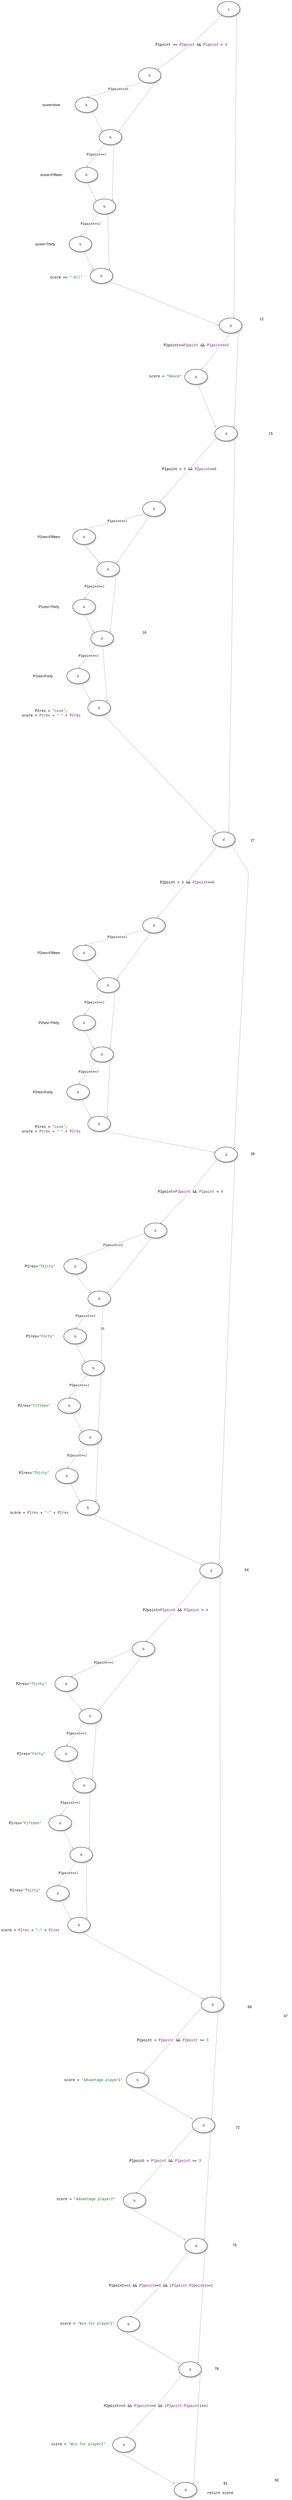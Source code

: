 <mxfile version="22.0.4" type="device">
  <diagram name="Page-1" id="42789a77-a242-8287-6e28-9cd8cfd52e62">
    <mxGraphModel dx="5406" dy="3107" grid="1" gridSize="10" guides="1" tooltips="1" connect="1" arrows="1" fold="1" page="1" pageScale="1" pageWidth="1100" pageHeight="850" background="none" math="0" shadow="0">
      <root>
        <mxCell id="0" />
        <mxCell id="1" parent="0" />
        <mxCell id="1ea317790d2ca983-21" value="&lt;div style=&quot;background-color: rgb(43, 43, 43); color: rgb(169, 183, 198); font-family: &amp;quot;JetBrains Mono&amp;quot;, monospace;&quot;&gt;&lt;div style=&quot;background-color: rgb(255, 255, 255); color: rgb(8, 8, 8);&quot;&gt;P1point == &lt;span style=&quot;color:#871094;&quot;&gt;P2point &lt;/span&gt;&amp;amp;&amp;amp; &lt;span style=&quot;color:#871094;&quot;&gt;P1point &lt;/span&gt;&amp;lt; &lt;span style=&quot;color:#1750eb;&quot;&gt;4&lt;/span&gt;&lt;/div&gt;&lt;/div&gt;" style="edgeStyle=none;rounded=1;html=1;labelBackgroundColor=none;startArrow=none;startFill=0;startSize=5;endArrow=classicThin;endFill=1;endSize=5;jettySize=auto;orthogonalLoop=1;strokeColor=#B3B3B3;strokeWidth=1;fontFamily=Verdana;fontSize=12" parent="1" source="1ea317790d2ca983-2" target="1ea317790d2ca983-7" edge="1">
          <mxGeometry relative="1" as="geometry">
            <Array as="points">
              <mxPoint x="450" y="70" />
              <mxPoint x="430" y="90" />
            </Array>
          </mxGeometry>
        </mxCell>
        <mxCell id="1ea317790d2ca983-2" value="&lt;span&gt;a&lt;br&gt;&lt;/span&gt;" style="ellipse;whiteSpace=wrap;html=1;rounded=0;shadow=1;comic=0;labelBackgroundColor=none;strokeWidth=1;fontFamily=Verdana;fontSize=12;align=center;" parent="1" vertex="1">
          <mxGeometry x="513" y="-50" width="75" height="50" as="geometry" />
        </mxCell>
        <mxCell id="1ea317790d2ca983-6" value="&lt;span&gt;d&lt;/span&gt;" style="ellipse;whiteSpace=wrap;html=1;rounded=0;shadow=1;comic=0;labelBackgroundColor=none;strokeWidth=1;fontFamily=Verdana;fontSize=12;align=center;" parent="1" vertex="1">
          <mxGeometry x="519.62" y="1000" width="75" height="50" as="geometry" />
        </mxCell>
        <mxCell id="1ea317790d2ca983-7" value="&lt;span&gt;b&lt;/span&gt;" style="ellipse;whiteSpace=wrap;html=1;rounded=0;shadow=1;comic=0;labelBackgroundColor=none;strokeWidth=1;fontFamily=Verdana;fontSize=12;align=center;" parent="1" vertex="1">
          <mxGeometry x="250" y="170" width="75" height="50" as="geometry" />
        </mxCell>
        <mxCell id="pTcVtY5OPGFqlqiqjRT4-18" value="&lt;div style=&quot;background-color: rgb(43, 43, 43); color: rgb(169, 183, 198); font-family: &amp;quot;JetBrains Mono&amp;quot;, monospace;&quot;&gt;&lt;div style=&quot;background-color: rgb(255, 255, 255); color: rgb(8, 8, 8);&quot;&gt;&lt;br&gt;&lt;/div&gt;&lt;/div&gt;" style="edgeStyle=none;rounded=1;html=1;labelBackgroundColor=none;startArrow=none;startFill=0;startSize=5;endArrow=classicThin;endFill=1;endSize=5;jettySize=auto;orthogonalLoop=1;strokeColor=#B3B3B3;strokeWidth=1;fontFamily=Verdana;fontSize=12;exitX=1;exitY=1;exitDx=0;exitDy=0;entryX=0.65;entryY=0.02;entryDx=0;entryDy=0;entryPerimeter=0;" edge="1" parent="1" target="1ea317790d2ca983-6" source="1ea317790d2ca983-2">
          <mxGeometry x="0.174" y="102" relative="1" as="geometry">
            <mxPoint x="508" y="106" as="sourcePoint" />
            <mxPoint x="704.001" y="211.676" as="targetPoint" />
            <Array as="points" />
            <mxPoint as="offset" />
          </mxGeometry>
        </mxCell>
        <mxCell id="pTcVtY5OPGFqlqiqjRT4-29" style="edgeStyle=orthogonalEdgeStyle;rounded=0;orthogonalLoop=1;jettySize=auto;html=1;exitX=0.5;exitY=1;exitDx=0;exitDy=0;" edge="1" parent="1">
          <mxGeometry relative="1" as="geometry">
            <mxPoint x="550.5" y="350" as="sourcePoint" />
            <mxPoint x="550.5" y="350" as="targetPoint" />
          </mxGeometry>
        </mxCell>
        <mxCell id="pTcVtY5OPGFqlqiqjRT4-30" value="" style="edgeStyle=none;rounded=1;html=1;labelBackgroundColor=none;startArrow=none;startFill=0;startSize=5;endArrow=classicThin;endFill=1;endSize=5;jettySize=auto;orthogonalLoop=1;strokeColor=#B3B3B3;strokeWidth=1;fontFamily=Verdana;fontSize=12;exitX=0.244;exitY=0.94;exitDx=0;exitDy=0;entryX=0.5;entryY=0;entryDx=0;entryDy=0;exitPerimeter=0;" edge="1" parent="1" target="pTcVtY5OPGFqlqiqjRT4-136" source="1ea317790d2ca983-7">
          <mxGeometry relative="1" as="geometry">
            <mxPoint x="107.7" y="341.6" as="sourcePoint" />
            <mxPoint x="380" y="300" as="targetPoint" />
          </mxGeometry>
        </mxCell>
        <mxCell id="pTcVtY5OPGFqlqiqjRT4-137" value="&lt;div style=&quot;color: rgb(8, 8, 8); font-family: &amp;quot;JetBrains Mono&amp;quot;, monospace;&quot;&gt;P1point==&lt;span style=&quot;color:#1750eb;&quot;&gt;0&lt;/span&gt;&lt;/div&gt;" style="edgeLabel;html=1;align=center;verticalAlign=middle;resizable=0;points=[];" vertex="1" connectable="0" parent="pTcVtY5OPGFqlqiqjRT4-30">
          <mxGeometry x="-0.101" relative="1" as="geometry">
            <mxPoint as="offset" />
          </mxGeometry>
        </mxCell>
        <mxCell id="pTcVtY5OPGFqlqiqjRT4-39" value="&lt;div style=&quot;background-color: rgb(43, 43, 43); color: rgb(169, 183, 198); font-family: &amp;quot;JetBrains Mono&amp;quot;, monospace;&quot;&gt;&lt;div style=&quot;background-color: rgb(255, 255, 255); color: rgb(8, 8, 8);&quot;&gt;&lt;div style=&quot;&quot;&gt;P1point==&lt;span style=&quot;color:#871094;&quot;&gt;P2point &lt;/span&gt;&amp;amp;&amp;amp; &lt;span style=&quot;color:#871094;&quot;&gt;P1point&lt;/span&gt;&amp;gt;=&lt;span style=&quot;color:#1750eb;&quot;&gt;3&lt;/span&gt;&lt;/div&gt;&lt;/div&gt;&lt;/div&gt;" style="edgeStyle=none;rounded=1;html=1;labelBackgroundColor=none;startArrow=none;startFill=0;startSize=5;endArrow=classicThin;endFill=1;endSize=5;jettySize=auto;orthogonalLoop=1;strokeColor=#B3B3B3;strokeWidth=1;fontFamily=Verdana;fontSize=12;exitX=0.5;exitY=1;exitDx=0;exitDy=0;" edge="1" parent="1" target="pTcVtY5OPGFqlqiqjRT4-41" source="1ea317790d2ca983-6">
          <mxGeometry x="0.311" y="-65" relative="1" as="geometry">
            <mxPoint x="537.62" y="990" as="sourcePoint" />
            <Array as="points" />
            <mxPoint as="offset" />
          </mxGeometry>
        </mxCell>
        <mxCell id="pTcVtY5OPGFqlqiqjRT4-40" value="&lt;span&gt;d&lt;/span&gt;" style="ellipse;whiteSpace=wrap;html=1;rounded=0;shadow=1;comic=0;labelBackgroundColor=none;strokeWidth=1;fontFamily=Verdana;fontSize=12;align=center;" vertex="1" parent="1">
          <mxGeometry x="504.62" y="1358" width="75" height="50" as="geometry" />
        </mxCell>
        <mxCell id="pTcVtY5OPGFqlqiqjRT4-41" value="&lt;span&gt;b&lt;/span&gt;" style="ellipse;whiteSpace=wrap;html=1;rounded=0;shadow=1;comic=0;labelBackgroundColor=none;strokeWidth=1;fontFamily=Verdana;fontSize=12;align=center;" vertex="1" parent="1">
          <mxGeometry x="404.62" y="1170" width="75" height="50" as="geometry" />
        </mxCell>
        <mxCell id="pTcVtY5OPGFqlqiqjRT4-42" value="&lt;div style=&quot;background-color: rgb(43, 43, 43); font-family: &amp;quot;JetBrains Mono&amp;quot;, monospace;&quot;&gt;&lt;div style=&quot;background-color: rgb(255, 255, 255);&quot;&gt;&lt;div style=&quot;&quot;&gt;&lt;br&gt;&lt;/div&gt;&lt;/div&gt;&lt;/div&gt;" style="edgeStyle=none;rounded=1;html=1;labelBackgroundColor=none;startArrow=none;startFill=0;startSize=5;endArrow=classicThin;endFill=1;endSize=5;jettySize=auto;orthogonalLoop=1;strokeColor=#B3B3B3;strokeWidth=1;fontFamily=Verdana;fontSize=12;exitX=1;exitY=1;exitDx=0;exitDy=0;entryX=1;entryY=0;entryDx=0;entryDy=0;" edge="1" parent="1" target="pTcVtY5OPGFqlqiqjRT4-40" source="1ea317790d2ca983-6">
          <mxGeometry relative="1" as="geometry">
            <mxPoint x="591.62" y="991" as="sourcePoint" />
            <Array as="points" />
            <mxPoint x="714.79" y="1210.83" as="targetPoint" />
          </mxGeometry>
        </mxCell>
        <mxCell id="pTcVtY5OPGFqlqiqjRT4-46" value="" style="edgeStyle=none;rounded=1;html=1;labelBackgroundColor=none;startArrow=none;startFill=0;startSize=5;endArrow=classicThin;endFill=1;endSize=5;jettySize=auto;orthogonalLoop=1;strokeColor=#B3B3B3;strokeWidth=1;fontFamily=Verdana;fontSize=12;exitX=0.605;exitY=1.079;exitDx=0;exitDy=0;exitPerimeter=0;entryX=0.04;entryY=0.114;entryDx=0;entryDy=0;entryPerimeter=0;" edge="1" parent="1" source="pTcVtY5OPGFqlqiqjRT4-41" target="pTcVtY5OPGFqlqiqjRT4-40">
          <mxGeometry relative="1" as="geometry">
            <mxPoint x="122.32" y="1339.6" as="sourcePoint" />
            <mxPoint x="347.738" y="1358.171" as="targetPoint" />
          </mxGeometry>
        </mxCell>
        <mxCell id="pTcVtY5OPGFqlqiqjRT4-47" value="&lt;div style=&quot;background-color: rgb(43, 43, 43); color: rgb(169, 183, 198); font-family: &amp;quot;JetBrains Mono&amp;quot;, monospace;&quot;&gt;&lt;div style=&quot;background-color: rgb(255, 255, 255); color: rgb(8, 8, 8);&quot;&gt;&lt;div style=&quot;&quot;&gt;&lt;div style=&quot;&quot;&gt;P1point &amp;gt; &lt;span style=&quot;color:#1750eb;&quot;&gt;0 &lt;/span&gt;&amp;amp;&amp;amp; &lt;span style=&quot;color:#871094;&quot;&gt;P2point&lt;/span&gt;==&lt;span style=&quot;color:#1750eb;&quot;&gt;0&lt;/span&gt;&lt;/div&gt;&lt;/div&gt;&lt;/div&gt;&lt;/div&gt;" style="edgeStyle=none;rounded=1;html=1;labelBackgroundColor=none;startArrow=none;startFill=0;startSize=5;endArrow=classicThin;endFill=1;endSize=5;jettySize=auto;orthogonalLoop=1;strokeColor=#B3B3B3;strokeWidth=1;fontFamily=Verdana;fontSize=12" edge="1" parent="1" target="pTcVtY5OPGFqlqiqjRT4-49">
          <mxGeometry relative="1" as="geometry">
            <mxPoint x="517.62" y="1390" as="sourcePoint" />
            <Array as="points" />
          </mxGeometry>
        </mxCell>
        <mxCell id="pTcVtY5OPGFqlqiqjRT4-48" value="&lt;span&gt;d&lt;/span&gt;" style="ellipse;whiteSpace=wrap;html=1;rounded=0;shadow=1;comic=0;labelBackgroundColor=none;strokeWidth=1;fontFamily=Verdana;fontSize=12;align=center;" vertex="1" parent="1">
          <mxGeometry x="496.93" y="2705" width="75" height="50" as="geometry" />
        </mxCell>
        <mxCell id="pTcVtY5OPGFqlqiqjRT4-49" value="&lt;span&gt;b&lt;/span&gt;" style="ellipse;whiteSpace=wrap;html=1;rounded=0;shadow=1;comic=0;labelBackgroundColor=none;strokeWidth=1;fontFamily=Verdana;fontSize=12;align=center;" vertex="1" parent="1">
          <mxGeometry x="264.62" y="1608" width="75" height="50" as="geometry" />
        </mxCell>
        <mxCell id="pTcVtY5OPGFqlqiqjRT4-50" value="&lt;div style=&quot;background-color: rgb(43, 43, 43); color: rgb(169, 183, 198); font-family: &amp;quot;JetBrains Mono&amp;quot;, monospace;&quot;&gt;&lt;div style=&quot;background-color: rgb(255, 255, 255); color: rgb(8, 8, 8);&quot;&gt;&lt;div style=&quot;&quot;&gt;&lt;div style=&quot;&quot;&gt;&lt;br&gt;&lt;/div&gt;&lt;/div&gt;&lt;/div&gt;&lt;/div&gt;" style="edgeStyle=none;rounded=1;html=1;labelBackgroundColor=none;startArrow=none;startFill=0;startSize=5;endArrow=classicThin;endFill=1;endSize=5;jettySize=auto;orthogonalLoop=1;strokeColor=#B3B3B3;strokeWidth=1;fontFamily=Verdana;fontSize=12;exitX=1;exitY=1;exitDx=0;exitDy=0;entryX=0.721;entryY=0.053;entryDx=0;entryDy=0;entryPerimeter=0;" edge="1" parent="1" target="pTcVtY5OPGFqlqiqjRT4-48">
          <mxGeometry relative="1" as="geometry">
            <mxPoint x="571.62" y="1391" as="sourcePoint" />
            <Array as="points" />
            <mxPoint x="580" y="2260" as="targetPoint" />
          </mxGeometry>
        </mxCell>
        <mxCell id="pTcVtY5OPGFqlqiqjRT4-55" value="&lt;div style=&quot;background-color: rgb(43, 43, 43); color: rgb(169, 183, 198); font-family: &amp;quot;JetBrains Mono&amp;quot;, monospace;&quot;&gt;&lt;div style=&quot;background-color: rgb(255, 255, 255); color: rgb(8, 8, 8);&quot;&gt;&lt;div style=&quot;&quot;&gt;&lt;div style=&quot;&quot;&gt;P2point &amp;gt; &lt;span style=&quot;color:#1750eb;&quot;&gt;0 &lt;/span&gt;&amp;amp;&amp;amp; &lt;span style=&quot;color:#871094;&quot;&gt;P1point&lt;/span&gt;==&lt;span style=&quot;color:#1750eb;&quot;&gt;0&lt;/span&gt;&lt;/div&gt;&lt;/div&gt;&lt;/div&gt;&lt;/div&gt;" style="edgeStyle=none;rounded=1;html=1;labelBackgroundColor=none;startArrow=none;startFill=0;startSize=5;endArrow=classicThin;endFill=1;endSize=5;jettySize=auto;orthogonalLoop=1;strokeColor=#B3B3B3;strokeWidth=1;fontFamily=Verdana;fontSize=12;entryX=0.65;entryY=-0.007;entryDx=0;entryDy=0;entryPerimeter=0;" edge="1" parent="1" target="pTcVtY5OPGFqlqiqjRT4-188">
          <mxGeometry relative="1" as="geometry">
            <mxPoint x="509.93" y="2755" as="sourcePoint" />
            <Array as="points" />
            <mxPoint x="313.548" y="2976.493" as="targetPoint" />
          </mxGeometry>
        </mxCell>
        <mxCell id="pTcVtY5OPGFqlqiqjRT4-56" value="&lt;span&gt;d&lt;/span&gt;" style="ellipse;whiteSpace=wrap;html=1;rounded=0;shadow=1;comic=0;labelBackgroundColor=none;strokeWidth=1;fontFamily=Verdana;fontSize=12;align=center;" vertex="1" parent="1">
          <mxGeometry x="504.62" y="3750" width="75" height="50" as="geometry" />
        </mxCell>
        <mxCell id="pTcVtY5OPGFqlqiqjRT4-58" value="&lt;div style=&quot;background-color: rgb(43, 43, 43); color: rgb(169, 183, 198); font-family: &amp;quot;JetBrains Mono&amp;quot;, monospace;&quot;&gt;&lt;div style=&quot;background-color: rgb(255, 255, 255); color: rgb(8, 8, 8);&quot;&gt;&lt;div style=&quot;&quot;&gt;&lt;div style=&quot;&quot;&gt;&lt;br&gt;&lt;/div&gt;&lt;/div&gt;&lt;/div&gt;&lt;/div&gt;" style="edgeStyle=none;rounded=1;html=1;labelBackgroundColor=none;startArrow=none;startFill=0;startSize=5;endArrow=classicThin;endFill=1;endSize=5;jettySize=auto;orthogonalLoop=1;strokeColor=#B3B3B3;strokeWidth=1;fontFamily=Verdana;fontSize=12;exitX=1;exitY=1;exitDx=0;exitDy=0;entryX=1;entryY=0;entryDx=0;entryDy=0;" edge="1" parent="1" target="pTcVtY5OPGFqlqiqjRT4-56">
          <mxGeometry relative="1" as="geometry">
            <mxPoint x="563.93" y="2756" as="sourcePoint" />
            <Array as="points">
              <mxPoint x="616.93" y="2837" />
            </Array>
            <mxPoint x="728.499" y="3600.117" as="targetPoint" />
          </mxGeometry>
        </mxCell>
        <mxCell id="pTcVtY5OPGFqlqiqjRT4-63" value="&lt;div style=&quot;background-color: rgb(43, 43, 43); color: rgb(169, 183, 198); font-family: &amp;quot;JetBrains Mono&amp;quot;, monospace;&quot;&gt;&lt;div style=&quot;background-color: rgb(255, 255, 255); color: rgb(8, 8, 8);&quot;&gt;&lt;div style=&quot;&quot;&gt;P1point&amp;gt;&lt;span style=&quot;color:#871094;&quot;&gt;P2point &lt;/span&gt;&amp;amp;&amp;amp; &lt;span style=&quot;color:#871094;&quot;&gt;P1point &lt;/span&gt;&amp;lt; &lt;span style=&quot;color:#1750eb;&quot;&gt;4&lt;/span&gt;&lt;/div&gt;&lt;/div&gt;&lt;/div&gt;" style="edgeStyle=none;rounded=1;html=1;labelBackgroundColor=none;startArrow=none;startFill=0;startSize=5;endArrow=classicThin;endFill=1;endSize=5;jettySize=auto;orthogonalLoop=1;strokeColor=#B3B3B3;strokeWidth=1;fontFamily=Verdana;fontSize=12" edge="1" parent="1">
          <mxGeometry relative="1" as="geometry">
            <mxPoint x="517.62" y="3784" as="sourcePoint" />
            <Array as="points">
              <mxPoint x="444.62" y="3874" />
            </Array>
            <mxPoint x="322.253" y="4005.908" as="targetPoint" />
          </mxGeometry>
        </mxCell>
        <mxCell id="pTcVtY5OPGFqlqiqjRT4-64" value="&lt;span&gt;d&lt;/span&gt;" style="ellipse;whiteSpace=wrap;html=1;rounded=0;shadow=1;comic=0;labelBackgroundColor=none;strokeWidth=1;fontFamily=Verdana;fontSize=12;align=center;" vertex="1" parent="1">
          <mxGeometry x="454.62" y="5130" width="75" height="50" as="geometry" />
        </mxCell>
        <mxCell id="pTcVtY5OPGFqlqiqjRT4-66" value="&lt;div style=&quot;background-color: rgb(43, 43, 43); color: rgb(169, 183, 198); font-family: &amp;quot;JetBrains Mono&amp;quot;, monospace;&quot;&gt;&lt;div style=&quot;background-color: rgb(255, 255, 255); color: rgb(8, 8, 8);&quot;&gt;&lt;div style=&quot;&quot;&gt;&lt;br&gt;&lt;/div&gt;&lt;/div&gt;&lt;/div&gt;" style="edgeStyle=none;rounded=1;html=1;labelBackgroundColor=none;startArrow=none;startFill=0;startSize=5;endArrow=classicThin;endFill=1;endSize=5;jettySize=auto;orthogonalLoop=1;strokeColor=#B3B3B3;strokeWidth=1;fontFamily=Verdana;fontSize=12;exitX=1;exitY=1;exitDx=0;exitDy=0;entryX=1;entryY=0;entryDx=0;entryDy=0;" edge="1" parent="1" target="pTcVtY5OPGFqlqiqjRT4-64">
          <mxGeometry x="-0.051" y="49" relative="1" as="geometry">
            <mxPoint x="571.62" y="3785" as="sourcePoint" />
            <Array as="points" />
            <mxPoint x="698.594" y="4003.683" as="targetPoint" />
            <mxPoint as="offset" />
          </mxGeometry>
        </mxCell>
        <mxCell id="pTcVtY5OPGFqlqiqjRT4-71" value="&lt;div style=&quot;background-color: rgb(43, 43, 43); color: rgb(169, 183, 198); font-family: &amp;quot;JetBrains Mono&amp;quot;, monospace;&quot;&gt;&lt;div style=&quot;background-color: rgb(255, 255, 255); color: rgb(8, 8, 8);&quot;&gt;&lt;div style=&quot;&quot;&gt;P2point&amp;gt;&lt;span style=&quot;color:#871094;&quot;&gt;P1point &lt;/span&gt;&amp;amp;&amp;amp; &lt;span style=&quot;color:#871094;&quot;&gt;P2point &lt;/span&gt;&amp;lt; &lt;span style=&quot;color:#1750eb;&quot;&gt;4&lt;/span&gt;&lt;/div&gt;&lt;/div&gt;&lt;/div&gt;" style="edgeStyle=none;rounded=1;html=1;labelBackgroundColor=none;startArrow=none;startFill=0;startSize=5;endArrow=classicThin;endFill=1;endSize=5;jettySize=auto;orthogonalLoop=1;strokeColor=#B3B3B3;strokeWidth=1;fontFamily=Verdana;fontSize=12" edge="1" parent="1">
          <mxGeometry relative="1" as="geometry">
            <mxPoint x="467.62" y="5172" as="sourcePoint" />
            <Array as="points">
              <mxPoint x="394.62" y="5262" />
            </Array>
            <mxPoint x="272.253" y="5393.908" as="targetPoint" />
          </mxGeometry>
        </mxCell>
        <mxCell id="pTcVtY5OPGFqlqiqjRT4-72" value="&lt;span&gt;d&lt;/span&gt;" style="ellipse;whiteSpace=wrap;html=1;rounded=0;shadow=1;comic=0;labelBackgroundColor=none;strokeWidth=1;fontFamily=Verdana;fontSize=12;align=center;" vertex="1" parent="1">
          <mxGeometry x="459.62" y="6570" width="75" height="50" as="geometry" />
        </mxCell>
        <mxCell id="pTcVtY5OPGFqlqiqjRT4-73" value="&lt;span&gt;b&lt;/span&gt;" style="ellipse;whiteSpace=wrap;html=1;rounded=0;shadow=1;comic=0;labelBackgroundColor=none;strokeWidth=1;fontFamily=Verdana;fontSize=12;align=center;" vertex="1" parent="1">
          <mxGeometry x="270" y="4002" width="75" height="50" as="geometry" />
        </mxCell>
        <mxCell id="pTcVtY5OPGFqlqiqjRT4-74" value="&lt;div style=&quot;background-color: rgb(43, 43, 43); color: rgb(169, 183, 198); font-family: &amp;quot;JetBrains Mono&amp;quot;, monospace;&quot;&gt;&lt;div style=&quot;background-color: rgb(255, 255, 255); color: rgb(8, 8, 8);&quot;&gt;&lt;div style=&quot;&quot;&gt;&lt;br&gt;&lt;/div&gt;&lt;/div&gt;&lt;/div&gt;" style="edgeStyle=none;rounded=1;html=1;labelBackgroundColor=none;startArrow=none;startFill=0;startSize=5;endArrow=classicThin;endFill=1;endSize=5;jettySize=auto;orthogonalLoop=1;strokeColor=#B3B3B3;strokeWidth=1;fontFamily=Verdana;fontSize=12;exitX=1;exitY=1;exitDx=0;exitDy=0;entryX=1;entryY=0;entryDx=0;entryDy=0;" edge="1" parent="1" target="pTcVtY5OPGFqlqiqjRT4-72">
          <mxGeometry x="-0.051" y="49" relative="1" as="geometry">
            <mxPoint x="521.62" y="5173" as="sourcePoint" />
            <Array as="points" />
            <mxPoint x="648.594" y="5391.683" as="targetPoint" />
            <mxPoint as="offset" />
          </mxGeometry>
        </mxCell>
        <mxCell id="pTcVtY5OPGFqlqiqjRT4-79" value="&lt;div style=&quot;background-color: rgb(43, 43, 43); color: rgb(169, 183, 198); font-family: &amp;quot;JetBrains Mono&amp;quot;, monospace;&quot;&gt;&lt;div style=&quot;background-color: rgb(255, 255, 255); color: rgb(8, 8, 8);&quot;&gt;&lt;div style=&quot;&quot;&gt;P1point &amp;gt; &lt;span style=&quot;color:#871094;&quot;&gt;P2point &lt;/span&gt;&amp;amp;&amp;amp; &lt;span style=&quot;color:#871094;&quot;&gt;P2point &lt;/span&gt;&amp;gt;= &lt;span style=&quot;color:#1750eb;&quot;&gt;3&lt;/span&gt;&lt;/div&gt;&lt;/div&gt;&lt;/div&gt;" style="edgeStyle=none;rounded=1;html=1;labelBackgroundColor=none;startArrow=none;startFill=0;startSize=5;endArrow=classicThin;endFill=1;endSize=5;jettySize=auto;orthogonalLoop=1;strokeColor=#B3B3B3;strokeWidth=1;fontFamily=Verdana;fontSize=12" edge="1" parent="1">
          <mxGeometry relative="1" as="geometry">
            <mxPoint x="462.62" y="6602" as="sourcePoint" />
            <Array as="points" />
            <mxPoint x="266.238" y="6823.493" as="targetPoint" />
          </mxGeometry>
        </mxCell>
        <mxCell id="pTcVtY5OPGFqlqiqjRT4-80" value="&lt;span&gt;d&lt;/span&gt;" style="ellipse;whiteSpace=wrap;html=1;rounded=0;shadow=1;comic=0;labelBackgroundColor=none;strokeWidth=1;fontFamily=Verdana;fontSize=12;align=center;" vertex="1" parent="1">
          <mxGeometry x="429.62" y="6970" width="75" height="50" as="geometry" />
        </mxCell>
        <mxCell id="pTcVtY5OPGFqlqiqjRT4-81" value="&lt;span&gt;b&lt;/span&gt;" style="ellipse;whiteSpace=wrap;html=1;rounded=0;shadow=1;comic=0;labelBackgroundColor=none;strokeWidth=1;fontFamily=Verdana;fontSize=12;align=center;" vertex="1" parent="1">
          <mxGeometry x="230" y="5390" width="75" height="50" as="geometry" />
        </mxCell>
        <mxCell id="pTcVtY5OPGFqlqiqjRT4-82" value="&lt;div style=&quot;background-color: rgb(43, 43, 43); color: rgb(169, 183, 198); font-family: &amp;quot;JetBrains Mono&amp;quot;, monospace;&quot;&gt;&lt;div style=&quot;background-color: rgb(255, 255, 255); color: rgb(8, 8, 8);&quot;&gt;&lt;div style=&quot;&quot;&gt;&lt;br&gt;&lt;/div&gt;&lt;/div&gt;&lt;/div&gt;" style="edgeStyle=none;rounded=1;html=1;labelBackgroundColor=none;startArrow=none;startFill=0;startSize=5;endArrow=classicThin;endFill=1;endSize=5;jettySize=auto;orthogonalLoop=1;strokeColor=#B3B3B3;strokeWidth=1;fontFamily=Verdana;fontSize=12;exitX=1;exitY=1;exitDx=0;exitDy=0;entryX=1;entryY=0;entryDx=0;entryDy=0;" edge="1" parent="1" target="pTcVtY5OPGFqlqiqjRT4-80">
          <mxGeometry x="-0.38" y="11" relative="1" as="geometry">
            <mxPoint x="516.62" y="6603" as="sourcePoint" />
            <Array as="points" />
            <mxPoint x="644.569" y="6821.442" as="targetPoint" />
            <mxPoint as="offset" />
          </mxGeometry>
        </mxCell>
        <mxCell id="pTcVtY5OPGFqlqiqjRT4-86" value="" style="edgeStyle=none;rounded=1;html=1;labelBackgroundColor=none;startArrow=none;startFill=0;startSize=5;endArrow=classicThin;endFill=1;endSize=5;jettySize=auto;orthogonalLoop=1;strokeColor=#B3B3B3;strokeWidth=1;fontFamily=Verdana;fontSize=12;exitX=0.605;exitY=1.079;exitDx=0;exitDy=0;exitPerimeter=0;entryX=0.04;entryY=0.114;entryDx=0;entryDy=0;entryPerimeter=0;" edge="1" parent="1" target="pTcVtY5OPGFqlqiqjRT4-80">
          <mxGeometry relative="1" as="geometry">
            <mxPoint x="254.995" y="6873.95" as="sourcePoint" />
            <mxPoint x="272.738" y="6970.171" as="targetPoint" />
          </mxGeometry>
        </mxCell>
        <mxCell id="pTcVtY5OPGFqlqiqjRT4-87" value="&lt;div style=&quot;background-color: rgb(43, 43, 43); color: rgb(169, 183, 198); font-family: &amp;quot;JetBrains Mono&amp;quot;, monospace;&quot;&gt;&lt;div style=&quot;background-color: rgb(255, 255, 255); color: rgb(8, 8, 8);&quot;&gt;&lt;div style=&quot;&quot;&gt;P2point &amp;gt; &lt;span style=&quot;color:#871094;&quot;&gt;P1point &lt;/span&gt;&amp;amp;&amp;amp; &lt;span style=&quot;color:#871094;&quot;&gt;P1point &lt;/span&gt;&amp;gt;= &lt;span style=&quot;color:#1750eb;&quot;&gt;3&lt;/span&gt;&lt;/div&gt;&lt;/div&gt;&lt;/div&gt;" style="edgeStyle=none;rounded=1;html=1;labelBackgroundColor=none;startArrow=none;startFill=0;startSize=5;endArrow=classicThin;endFill=1;endSize=5;jettySize=auto;orthogonalLoop=1;strokeColor=#B3B3B3;strokeWidth=1;fontFamily=Verdana;fontSize=12" edge="1" parent="1">
          <mxGeometry relative="1" as="geometry">
            <mxPoint x="437.62" y="7002" as="sourcePoint" />
            <Array as="points" />
            <mxPoint x="241.238" y="7223.493" as="targetPoint" />
          </mxGeometry>
        </mxCell>
        <mxCell id="pTcVtY5OPGFqlqiqjRT4-88" value="&lt;span&gt;d&lt;/span&gt;" style="ellipse;whiteSpace=wrap;html=1;rounded=0;shadow=1;comic=0;labelBackgroundColor=none;strokeWidth=1;fontFamily=Verdana;fontSize=12;align=center;" vertex="1" parent="1">
          <mxGeometry x="404.62" y="7370" width="75" height="50" as="geometry" />
        </mxCell>
        <mxCell id="pTcVtY5OPGFqlqiqjRT4-89" value="&lt;span&gt;b&lt;/span&gt;" style="ellipse;whiteSpace=wrap;html=1;rounded=0;shadow=1;comic=0;labelBackgroundColor=none;strokeWidth=1;fontFamily=Verdana;fontSize=12;align=center;" vertex="1" parent="1">
          <mxGeometry x="210" y="6820" width="75" height="50" as="geometry" />
        </mxCell>
        <mxCell id="pTcVtY5OPGFqlqiqjRT4-90" value="&lt;div style=&quot;background-color: rgb(43, 43, 43); color: rgb(169, 183, 198); font-family: &amp;quot;JetBrains Mono&amp;quot;, monospace;&quot;&gt;&lt;div style=&quot;background-color: rgb(255, 255, 255); color: rgb(8, 8, 8);&quot;&gt;&lt;div style=&quot;&quot;&gt;&lt;br&gt;&lt;/div&gt;&lt;/div&gt;&lt;/div&gt;" style="edgeStyle=none;rounded=1;html=1;labelBackgroundColor=none;startArrow=none;startFill=0;startSize=5;endArrow=classicThin;endFill=1;endSize=5;jettySize=auto;orthogonalLoop=1;strokeColor=#B3B3B3;strokeWidth=1;fontFamily=Verdana;fontSize=12;exitX=1;exitY=1;exitDx=0;exitDy=0;entryX=1;entryY=0;entryDx=0;entryDy=0;" edge="1" parent="1" target="pTcVtY5OPGFqlqiqjRT4-88">
          <mxGeometry x="-0.474" y="17" relative="1" as="geometry">
            <mxPoint x="491.62" y="7003" as="sourcePoint" />
            <Array as="points" />
            <mxPoint x="618.594" y="7221.683" as="targetPoint" />
            <mxPoint as="offset" />
          </mxGeometry>
        </mxCell>
        <mxCell id="pTcVtY5OPGFqlqiqjRT4-94" value="" style="edgeStyle=none;rounded=1;html=1;labelBackgroundColor=none;startArrow=none;startFill=0;startSize=5;endArrow=classicThin;endFill=1;endSize=5;jettySize=auto;orthogonalLoop=1;strokeColor=#B3B3B3;strokeWidth=1;fontFamily=Verdana;fontSize=12;exitX=0.605;exitY=1.079;exitDx=0;exitDy=0;exitPerimeter=0;entryX=0.04;entryY=0.114;entryDx=0;entryDy=0;entryPerimeter=0;" edge="1" parent="1" target="pTcVtY5OPGFqlqiqjRT4-88">
          <mxGeometry relative="1" as="geometry">
            <mxPoint x="229.995" y="7273.95" as="sourcePoint" />
            <mxPoint x="247.738" y="7370.171" as="targetPoint" />
          </mxGeometry>
        </mxCell>
        <mxCell id="pTcVtY5OPGFqlqiqjRT4-95" value="&lt;div style=&quot;background-color: rgb(43, 43, 43); color: rgb(169, 183, 198); font-family: &amp;quot;JetBrains Mono&amp;quot;, monospace;&quot;&gt;&lt;div style=&quot;background-color: rgb(255, 255, 255); color: rgb(8, 8, 8);&quot;&gt;&lt;div style=&quot;&quot;&gt;P1point&amp;gt;=&lt;span style=&quot;color:#1750eb;&quot;&gt;4 &lt;/span&gt;&amp;amp;&amp;amp; &lt;span style=&quot;color:#871094;&quot;&gt;P2point&lt;/span&gt;&amp;gt;=&lt;span style=&quot;color:#1750eb;&quot;&gt;0 &lt;/span&gt;&amp;amp;&amp;amp; (&lt;span style=&quot;color:#871094;&quot;&gt;P1point&lt;/span&gt;-&lt;span style=&quot;color:#871094;&quot;&gt;P2point&lt;/span&gt;)&amp;gt;=&lt;span style=&quot;color:#1750eb;&quot;&gt;2&lt;/span&gt;&lt;/div&gt;&lt;/div&gt;&lt;/div&gt;" style="edgeStyle=none;rounded=1;html=1;labelBackgroundColor=none;startArrow=none;startFill=0;startSize=5;endArrow=classicThin;endFill=1;endSize=5;jettySize=auto;orthogonalLoop=1;strokeColor=#B3B3B3;strokeWidth=1;fontFamily=Verdana;fontSize=12" edge="1" parent="1">
          <mxGeometry relative="1" as="geometry">
            <mxPoint x="417.62" y="7412" as="sourcePoint" />
            <Array as="points">
              <mxPoint x="339.62" y="7512" />
            </Array>
            <mxPoint x="222.22" y="7633.895" as="targetPoint" />
          </mxGeometry>
        </mxCell>
        <mxCell id="pTcVtY5OPGFqlqiqjRT4-96" value="&lt;span&gt;d&lt;/span&gt;" style="ellipse;whiteSpace=wrap;html=1;rounded=0;shadow=1;comic=0;labelBackgroundColor=none;strokeWidth=1;fontFamily=Verdana;fontSize=12;align=center;" vertex="1" parent="1">
          <mxGeometry x="384.62" y="7780" width="75" height="50" as="geometry" />
        </mxCell>
        <mxCell id="pTcVtY5OPGFqlqiqjRT4-97" value="&lt;span&gt;b&lt;/span&gt;" style="ellipse;whiteSpace=wrap;html=1;rounded=0;shadow=1;comic=0;labelBackgroundColor=none;strokeWidth=1;fontFamily=Verdana;fontSize=12;align=center;" vertex="1" parent="1">
          <mxGeometry x="200" y="7220" width="75" height="50" as="geometry" />
        </mxCell>
        <mxCell id="pTcVtY5OPGFqlqiqjRT4-98" value="&lt;div style=&quot;background-color: rgb(43, 43, 43); font-family: &amp;quot;JetBrains Mono&amp;quot;, monospace;&quot;&gt;&lt;div style=&quot;background-color: rgb(255, 255, 255);&quot;&gt;&lt;div style=&quot;&quot;&gt;&lt;br&gt;&lt;/div&gt;&lt;/div&gt;&lt;/div&gt;" style="edgeStyle=none;rounded=1;html=1;labelBackgroundColor=none;startArrow=none;startFill=0;startSize=5;endArrow=classicThin;endFill=1;endSize=5;jettySize=auto;orthogonalLoop=1;strokeColor=#B3B3B3;strokeWidth=1;fontFamily=Verdana;fontSize=12;exitX=1;exitY=1;exitDx=0;exitDy=0;entryX=1;entryY=0;entryDx=0;entryDy=0;" edge="1" parent="1" target="pTcVtY5OPGFqlqiqjRT4-96">
          <mxGeometry x="0.253" y="108" relative="1" as="geometry">
            <mxPoint x="471.62" y="7413" as="sourcePoint" />
            <Array as="points" />
            <mxPoint x="598.594" y="7631.683" as="targetPoint" />
            <mxPoint as="offset" />
          </mxGeometry>
        </mxCell>
        <mxCell id="pTcVtY5OPGFqlqiqjRT4-102" value="" style="edgeStyle=none;rounded=1;html=1;labelBackgroundColor=none;startArrow=none;startFill=0;startSize=5;endArrow=classicThin;endFill=1;endSize=5;jettySize=auto;orthogonalLoop=1;strokeColor=#B3B3B3;strokeWidth=1;fontFamily=Verdana;fontSize=12;exitX=0.605;exitY=1.079;exitDx=0;exitDy=0;exitPerimeter=0;entryX=0.04;entryY=0.114;entryDx=0;entryDy=0;entryPerimeter=0;" edge="1" parent="1" target="pTcVtY5OPGFqlqiqjRT4-96">
          <mxGeometry relative="1" as="geometry">
            <mxPoint x="209.995" y="7683.95" as="sourcePoint" />
            <mxPoint x="227.738" y="7780.171" as="targetPoint" />
          </mxGeometry>
        </mxCell>
        <mxCell id="pTcVtY5OPGFqlqiqjRT4-127" value="&lt;div style=&quot;background-color: rgb(43, 43, 43); color: rgb(169, 183, 198); font-family: &amp;quot;JetBrains Mono&amp;quot;, monospace;&quot;&gt;&lt;div style=&quot;background-color: rgb(255, 255, 255); color: rgb(8, 8, 8);&quot;&gt;&lt;div style=&quot;&quot;&gt;&lt;div style=&quot;&quot;&gt;P2point&amp;gt;=&lt;span style=&quot;color:#1750eb;&quot;&gt;4 &lt;/span&gt;&amp;amp;&amp;amp; &lt;span style=&quot;color:#871094;&quot;&gt;P1point&lt;/span&gt;&amp;gt;=&lt;span style=&quot;color:#1750eb;&quot;&gt;0 &lt;/span&gt;&amp;amp;&amp;amp; (&lt;span style=&quot;color:#871094;&quot;&gt;P2point&lt;/span&gt;-&lt;span style=&quot;color:#871094;&quot;&gt;P1point&lt;/span&gt;)&amp;gt;=&lt;span style=&quot;color:#1750eb;&quot;&gt;2&lt;/span&gt;&lt;/div&gt;&lt;/div&gt;&lt;/div&gt;&lt;/div&gt;" style="edgeStyle=none;rounded=1;html=1;labelBackgroundColor=none;startArrow=none;startFill=0;startSize=5;endArrow=classicThin;endFill=1;endSize=5;jettySize=auto;orthogonalLoop=1;strokeColor=#B3B3B3;strokeWidth=1;fontFamily=Verdana;fontSize=12" edge="1" parent="1">
          <mxGeometry relative="1" as="geometry">
            <mxPoint x="402.62" y="7812" as="sourcePoint" />
            <Array as="points">
              <mxPoint x="339.62" y="7892" />
            </Array>
            <mxPoint x="206.674" y="8033.668" as="targetPoint" />
          </mxGeometry>
        </mxCell>
        <mxCell id="pTcVtY5OPGFqlqiqjRT4-128" value="&lt;span&gt;d&lt;/span&gt;" style="ellipse;whiteSpace=wrap;html=1;rounded=0;shadow=1;comic=0;labelBackgroundColor=none;strokeWidth=1;fontFamily=Verdana;fontSize=12;align=center;" vertex="1" parent="1">
          <mxGeometry x="369.62" y="8180" width="75" height="50" as="geometry" />
        </mxCell>
        <mxCell id="pTcVtY5OPGFqlqiqjRT4-129" value="&lt;span&gt;b&lt;/span&gt;" style="ellipse;whiteSpace=wrap;html=1;rounded=0;shadow=1;comic=0;labelBackgroundColor=none;strokeWidth=1;fontFamily=Verdana;fontSize=12;align=center;" vertex="1" parent="1">
          <mxGeometry x="180" y="7630" width="75" height="50" as="geometry" />
        </mxCell>
        <mxCell id="pTcVtY5OPGFqlqiqjRT4-130" value="&lt;div style=&quot;background-color: rgb(43, 43, 43); font-family: &amp;quot;JetBrains Mono&amp;quot;, monospace;&quot;&gt;&lt;div style=&quot;background-color: rgb(255, 255, 255);&quot;&gt;&lt;div style=&quot;&quot;&gt;&lt;div style=&quot;&quot;&gt;&lt;br&gt;&lt;/div&gt;&lt;/div&gt;&lt;/div&gt;&lt;/div&gt;" style="edgeStyle=none;rounded=1;html=1;labelBackgroundColor=none;startArrow=none;startFill=0;startSize=5;endArrow=classicThin;endFill=1;endSize=5;jettySize=auto;orthogonalLoop=1;strokeColor=#B3B3B3;strokeWidth=1;fontFamily=Verdana;fontSize=12;exitX=1;exitY=1;exitDx=0;exitDy=0;entryX=1;entryY=0;entryDx=0;entryDy=0;" edge="1" parent="1" target="pTcVtY5OPGFqlqiqjRT4-128">
          <mxGeometry x="0.253" y="108" relative="1" as="geometry">
            <mxPoint x="456.62" y="7813" as="sourcePoint" />
            <Array as="points" />
            <mxPoint as="offset" />
            <mxPoint x="583.594" y="8031.683" as="targetPoint" />
          </mxGeometry>
        </mxCell>
        <mxCell id="pTcVtY5OPGFqlqiqjRT4-134" value="" style="edgeStyle=none;rounded=1;html=1;labelBackgroundColor=none;startArrow=none;startFill=0;startSize=5;endArrow=classicThin;endFill=1;endSize=5;jettySize=auto;orthogonalLoop=1;strokeColor=#B3B3B3;strokeWidth=1;fontFamily=Verdana;fontSize=12;exitX=0.605;exitY=1.079;exitDx=0;exitDy=0;exitPerimeter=0;entryX=0.04;entryY=0.114;entryDx=0;entryDy=0;entryPerimeter=0;" edge="1" parent="1" target="pTcVtY5OPGFqlqiqjRT4-128">
          <mxGeometry relative="1" as="geometry">
            <mxPoint x="194.995" y="8083.95" as="sourcePoint" />
            <mxPoint x="212.738" y="8180.171" as="targetPoint" />
          </mxGeometry>
        </mxCell>
        <mxCell id="pTcVtY5OPGFqlqiqjRT4-136" value="&lt;span&gt;b&lt;/span&gt;" style="ellipse;whiteSpace=wrap;html=1;rounded=0;shadow=1;comic=0;labelBackgroundColor=none;strokeWidth=1;fontFamily=Verdana;fontSize=12;align=center;" vertex="1" parent="1">
          <mxGeometry x="40" y="268" width="75" height="50" as="geometry" />
        </mxCell>
        <mxCell id="pTcVtY5OPGFqlqiqjRT4-138" value="" style="edgeStyle=none;rounded=1;html=1;labelBackgroundColor=none;startArrow=none;startFill=0;startSize=5;endArrow=classicThin;endFill=1;endSize=5;jettySize=auto;orthogonalLoop=1;strokeColor=#B3B3B3;strokeWidth=1;fontFamily=Verdana;fontSize=12;exitX=0.6;exitY=0.99;exitDx=0;exitDy=0;entryX=1;entryY=0;entryDx=0;entryDy=0;exitPerimeter=0;" edge="1" parent="1" target="pTcVtY5OPGFqlqiqjRT4-150">
          <mxGeometry relative="1" as="geometry">
            <mxPoint x="305" y="220" as="sourcePoint" />
            <mxPoint x="277.5" y="278" as="targetPoint" />
          </mxGeometry>
        </mxCell>
        <mxCell id="pTcVtY5OPGFqlqiqjRT4-139" value="&lt;div style=&quot;color: rgb(8, 8, 8); font-family: &amp;quot;JetBrains Mono&amp;quot;, monospace;&quot;&gt;&lt;br&gt;&lt;/div&gt;" style="edgeLabel;html=1;align=center;verticalAlign=middle;resizable=0;points=[];" vertex="1" connectable="0" parent="pTcVtY5OPGFqlqiqjRT4-138">
          <mxGeometry x="-0.101" relative="1" as="geometry">
            <mxPoint as="offset" />
          </mxGeometry>
        </mxCell>
        <mxCell id="pTcVtY5OPGFqlqiqjRT4-142" value="score=love" style="text;html=1;align=center;verticalAlign=middle;resizable=0;points=[];autosize=1;strokeColor=none;fillColor=none;" vertex="1" parent="1">
          <mxGeometry x="-80" y="278" width="80" height="30" as="geometry" />
        </mxCell>
        <mxCell id="pTcVtY5OPGFqlqiqjRT4-150" value="&lt;span&gt;b&lt;/span&gt;" style="ellipse;whiteSpace=wrap;html=1;rounded=0;shadow=1;comic=0;labelBackgroundColor=none;strokeWidth=1;fontFamily=Verdana;fontSize=12;align=center;" vertex="1" parent="1">
          <mxGeometry x="120" y="375" width="75" height="50" as="geometry" />
        </mxCell>
        <mxCell id="pTcVtY5OPGFqlqiqjRT4-151" value="" style="edgeStyle=none;rounded=1;html=1;labelBackgroundColor=none;startArrow=none;startFill=0;startSize=5;endArrow=classicThin;endFill=1;endSize=5;jettySize=auto;orthogonalLoop=1;strokeColor=#B3B3B3;strokeWidth=1;fontFamily=Verdana;fontSize=12;exitX=0.244;exitY=0.94;exitDx=0;exitDy=0;entryX=0.5;entryY=0;entryDx=0;entryDy=0;exitPerimeter=0;" edge="1" parent="1" source="pTcVtY5OPGFqlqiqjRT4-150" target="pTcVtY5OPGFqlqiqjRT4-153">
          <mxGeometry relative="1" as="geometry">
            <mxPoint x="52.7" y="551.6" as="sourcePoint" />
            <mxPoint x="325" y="510" as="targetPoint" />
          </mxGeometry>
        </mxCell>
        <mxCell id="pTcVtY5OPGFqlqiqjRT4-152" value="&lt;div style=&quot;color: rgb(8, 8, 8); font-family: &amp;quot;JetBrains Mono&amp;quot;, monospace;&quot;&gt;&lt;div style=&quot;&quot;&gt;P1point==&lt;span style=&quot;color:#1750eb;&quot;&gt;1&lt;/span&gt;&lt;/div&gt;&lt;/div&gt;" style="edgeLabel;html=1;align=center;verticalAlign=middle;resizable=0;points=[];" vertex="1" connectable="0" parent="pTcVtY5OPGFqlqiqjRT4-151">
          <mxGeometry x="-0.101" relative="1" as="geometry">
            <mxPoint as="offset" />
          </mxGeometry>
        </mxCell>
        <mxCell id="pTcVtY5OPGFqlqiqjRT4-153" value="&lt;span&gt;b&lt;/span&gt;" style="ellipse;whiteSpace=wrap;html=1;rounded=0;shadow=1;comic=0;labelBackgroundColor=none;strokeWidth=1;fontFamily=Verdana;fontSize=12;align=center;" vertex="1" parent="1">
          <mxGeometry x="40" y="500" width="75" height="50" as="geometry" />
        </mxCell>
        <mxCell id="pTcVtY5OPGFqlqiqjRT4-154" value="" style="edgeStyle=none;rounded=1;html=1;labelBackgroundColor=none;startArrow=none;startFill=0;startSize=5;endArrow=classicThin;endFill=1;endSize=5;jettySize=auto;orthogonalLoop=1;strokeColor=#B3B3B3;strokeWidth=1;fontFamily=Verdana;fontSize=12;entryX=1;entryY=0;entryDx=0;entryDy=0;exitX=0.644;exitY=0.944;exitDx=0;exitDy=0;exitPerimeter=0;" edge="1" parent="1" target="pTcVtY5OPGFqlqiqjRT4-163" source="pTcVtY5OPGFqlqiqjRT4-150">
          <mxGeometry relative="1" as="geometry">
            <mxPoint x="250" y="430" as="sourcePoint" />
            <mxPoint x="232.5" y="500" as="targetPoint" />
          </mxGeometry>
        </mxCell>
        <mxCell id="pTcVtY5OPGFqlqiqjRT4-155" value="&lt;div style=&quot;color: rgb(8, 8, 8); font-family: &amp;quot;JetBrains Mono&amp;quot;, monospace;&quot;&gt;&lt;div style=&quot;&quot;&gt;&lt;br&gt;&lt;/div&gt;&lt;/div&gt;" style="edgeLabel;html=1;align=center;verticalAlign=middle;resizable=0;points=[];" vertex="1" connectable="0" parent="pTcVtY5OPGFqlqiqjRT4-154">
          <mxGeometry x="-0.101" relative="1" as="geometry">
            <mxPoint as="offset" />
          </mxGeometry>
        </mxCell>
        <mxCell id="pTcVtY5OPGFqlqiqjRT4-157" value="score=Fifteen" style="text;html=1;align=center;verticalAlign=middle;resizable=0;points=[];autosize=1;strokeColor=none;fillColor=none;" vertex="1" parent="1">
          <mxGeometry x="-90" y="510" width="100" height="30" as="geometry" />
        </mxCell>
        <mxCell id="pTcVtY5OPGFqlqiqjRT4-158" value="" style="edgeStyle=none;rounded=1;html=1;labelBackgroundColor=none;startArrow=none;startFill=0;startSize=5;endArrow=classicThin;endFill=1;endSize=5;jettySize=auto;orthogonalLoop=1;strokeColor=#B3B3B3;strokeWidth=1;fontFamily=Verdana;fontSize=12;exitX=0.8;exitY=1.04;exitDx=0;exitDy=0;entryX=0;entryY=0;entryDx=0;entryDy=0;exitPerimeter=0;" edge="1" parent="1" source="pTcVtY5OPGFqlqiqjRT4-136" target="pTcVtY5OPGFqlqiqjRT4-150">
          <mxGeometry relative="1" as="geometry">
            <mxPoint x="227.5" y="350" as="sourcePoint" />
            <mxPoint x="37.5" y="401" as="targetPoint" />
          </mxGeometry>
        </mxCell>
        <mxCell id="pTcVtY5OPGFqlqiqjRT4-163" value="&lt;span&gt;b&lt;/span&gt;" style="ellipse;whiteSpace=wrap;html=1;rounded=0;shadow=1;comic=0;labelBackgroundColor=none;strokeWidth=1;fontFamily=Verdana;fontSize=12;align=center;" vertex="1" parent="1">
          <mxGeometry x="100" y="605" width="75" height="50" as="geometry" />
        </mxCell>
        <mxCell id="pTcVtY5OPGFqlqiqjRT4-164" value="" style="edgeStyle=none;rounded=1;html=1;labelBackgroundColor=none;startArrow=none;startFill=0;startSize=5;endArrow=classicThin;endFill=1;endSize=5;jettySize=auto;orthogonalLoop=1;strokeColor=#B3B3B3;strokeWidth=1;fontFamily=Verdana;fontSize=12;exitX=0.244;exitY=0.94;exitDx=0;exitDy=0;entryX=0.5;entryY=0;entryDx=0;entryDy=0;exitPerimeter=0;" edge="1" parent="1" source="pTcVtY5OPGFqlqiqjRT4-163" target="pTcVtY5OPGFqlqiqjRT4-166">
          <mxGeometry relative="1" as="geometry">
            <mxPoint x="32.7" y="781.6" as="sourcePoint" />
            <mxPoint x="305" y="740" as="targetPoint" />
          </mxGeometry>
        </mxCell>
        <mxCell id="pTcVtY5OPGFqlqiqjRT4-165" value="&lt;div style=&quot;color: rgb(8, 8, 8); font-family: &amp;quot;JetBrains Mono&amp;quot;, monospace;&quot;&gt;&lt;div style=&quot;&quot;&gt;&lt;div style=&quot;&quot;&gt;P1point==&lt;span style=&quot;color:#1750eb;&quot;&gt;2&lt;/span&gt;&lt;/div&gt;&lt;/div&gt;&lt;/div&gt;" style="edgeLabel;html=1;align=center;verticalAlign=middle;resizable=0;points=[];" vertex="1" connectable="0" parent="pTcVtY5OPGFqlqiqjRT4-164">
          <mxGeometry x="-0.101" relative="1" as="geometry">
            <mxPoint as="offset" />
          </mxGeometry>
        </mxCell>
        <mxCell id="pTcVtY5OPGFqlqiqjRT4-166" value="&lt;span&gt;b&lt;/span&gt;" style="ellipse;whiteSpace=wrap;html=1;rounded=0;shadow=1;comic=0;labelBackgroundColor=none;strokeWidth=1;fontFamily=Verdana;fontSize=12;align=center;" vertex="1" parent="1">
          <mxGeometry x="20" y="730" width="75" height="50" as="geometry" />
        </mxCell>
        <mxCell id="pTcVtY5OPGFqlqiqjRT4-167" value="" style="edgeStyle=none;rounded=1;html=1;labelBackgroundColor=none;startArrow=none;startFill=0;startSize=5;endArrow=classicThin;endFill=1;endSize=5;jettySize=auto;orthogonalLoop=1;strokeColor=#B3B3B3;strokeWidth=1;fontFamily=Verdana;fontSize=12;entryX=1;entryY=0;entryDx=0;entryDy=0;exitX=0.644;exitY=0.944;exitDx=0;exitDy=0;exitPerimeter=0;" edge="1" parent="1" source="pTcVtY5OPGFqlqiqjRT4-163" target="pTcVtY5OPGFqlqiqjRT4-178">
          <mxGeometry relative="1" as="geometry">
            <mxPoint x="230" y="660" as="sourcePoint" />
            <mxPoint x="212.5" y="730" as="targetPoint" />
          </mxGeometry>
        </mxCell>
        <mxCell id="pTcVtY5OPGFqlqiqjRT4-168" value="&lt;div style=&quot;color: rgb(8, 8, 8); font-family: &amp;quot;JetBrains Mono&amp;quot;, monospace;&quot;&gt;&lt;div style=&quot;&quot;&gt;&lt;div style=&quot;&quot;&gt;&lt;br&gt;&lt;/div&gt;&lt;/div&gt;&lt;/div&gt;" style="edgeLabel;html=1;align=center;verticalAlign=middle;resizable=0;points=[];" vertex="1" connectable="0" parent="pTcVtY5OPGFqlqiqjRT4-167">
          <mxGeometry x="-0.101" relative="1" as="geometry">
            <mxPoint as="offset" />
          </mxGeometry>
        </mxCell>
        <mxCell id="pTcVtY5OPGFqlqiqjRT4-170" value="score=Thirty" style="text;html=1;align=center;verticalAlign=middle;resizable=0;points=[];autosize=1;strokeColor=none;fillColor=none;" vertex="1" parent="1">
          <mxGeometry x="-105" y="740" width="90" height="30" as="geometry" />
        </mxCell>
        <mxCell id="pTcVtY5OPGFqlqiqjRT4-171" value="" style="edgeStyle=none;rounded=1;html=1;labelBackgroundColor=none;startArrow=none;startFill=0;startSize=5;endArrow=classicThin;endFill=1;endSize=5;jettySize=auto;orthogonalLoop=1;strokeColor=#B3B3B3;strokeWidth=1;fontFamily=Verdana;fontSize=12;exitX=0.8;exitY=1.04;exitDx=0;exitDy=0;entryX=0;entryY=0;entryDx=0;entryDy=0;exitPerimeter=0;" edge="1" parent="1" target="pTcVtY5OPGFqlqiqjRT4-163">
          <mxGeometry relative="1" as="geometry">
            <mxPoint x="80" y="550" as="sourcePoint" />
            <mxPoint x="17.5" y="631" as="targetPoint" />
          </mxGeometry>
        </mxCell>
        <mxCell id="pTcVtY5OPGFqlqiqjRT4-178" value="&lt;span&gt;b&lt;/span&gt;" style="ellipse;whiteSpace=wrap;html=1;rounded=0;shadow=1;comic=0;labelBackgroundColor=none;strokeWidth=1;fontFamily=Verdana;fontSize=12;align=center;" vertex="1" parent="1">
          <mxGeometry x="90" y="835" width="75" height="50" as="geometry" />
        </mxCell>
        <mxCell id="pTcVtY5OPGFqlqiqjRT4-179" value="" style="edgeStyle=none;rounded=1;html=1;labelBackgroundColor=none;startArrow=none;startFill=0;startSize=5;endArrow=classicThin;endFill=1;endSize=5;jettySize=auto;orthogonalLoop=1;strokeColor=#B3B3B3;strokeWidth=1;fontFamily=Verdana;fontSize=12;exitX=0.8;exitY=1.04;exitDx=0;exitDy=0;entryX=0;entryY=0;entryDx=0;entryDy=0;exitPerimeter=0;" edge="1" parent="1" target="pTcVtY5OPGFqlqiqjRT4-178">
          <mxGeometry relative="1" as="geometry">
            <mxPoint x="70" y="780" as="sourcePoint" />
            <mxPoint x="7.5" y="861" as="targetPoint" />
          </mxGeometry>
        </mxCell>
        <mxCell id="pTcVtY5OPGFqlqiqjRT4-181" value="&lt;div style=&quot;background-color: rgb(255, 255, 255); color: rgb(8, 8, 8); font-family: &amp;quot;JetBrains Mono&amp;quot;, monospace;&quot;&gt;score += &lt;span style=&quot;color:#067d17;&quot;&gt;&quot;-All&quot;&lt;/span&gt;&lt;/div&gt;" style="text;html=1;align=center;verticalAlign=middle;resizable=0;points=[];autosize=1;strokeColor=none;fillColor=none;" vertex="1" parent="1">
          <mxGeometry x="-50" y="850" width="120" height="30" as="geometry" />
        </mxCell>
        <mxCell id="pTcVtY5OPGFqlqiqjRT4-183" value="" style="edgeStyle=none;rounded=1;html=1;labelBackgroundColor=none;startArrow=none;startFill=0;startSize=5;endArrow=classicThin;endFill=1;endSize=5;jettySize=auto;orthogonalLoop=1;strokeColor=#B3B3B3;strokeWidth=1;fontFamily=Verdana;fontSize=12;entryX=0;entryY=0.5;entryDx=0;entryDy=0;exitX=1;exitY=1;exitDx=0;exitDy=0;" edge="1" parent="1" source="pTcVtY5OPGFqlqiqjRT4-178" target="1ea317790d2ca983-6">
          <mxGeometry relative="1" as="geometry">
            <mxPoint x="134" y="880" as="sourcePoint" />
            <mxPoint x="165" y="942" as="targetPoint" />
          </mxGeometry>
        </mxCell>
        <mxCell id="pTcVtY5OPGFqlqiqjRT4-185" value="&lt;div style=&quot;background-color: rgb(255, 255, 255); color: rgb(8, 8, 8); font-family: &amp;quot;JetBrains Mono&amp;quot;, monospace;&quot;&gt;score = &lt;span style=&quot;color:#067d17;&quot;&gt;&quot;Deuce&quot;&lt;/span&gt;&lt;/div&gt;" style="text;html=1;align=center;verticalAlign=middle;resizable=0;points=[];autosize=1;strokeColor=none;fillColor=none;" vertex="1" parent="1">
          <mxGeometry x="280" y="1178" width="120" height="30" as="geometry" />
        </mxCell>
        <mxCell id="pTcVtY5OPGFqlqiqjRT4-187" value="&lt;span&gt;b&lt;/span&gt;" style="ellipse;whiteSpace=wrap;html=1;rounded=0;shadow=1;comic=0;labelBackgroundColor=none;strokeWidth=1;fontFamily=Verdana;fontSize=12;align=center;" vertex="1" parent="1">
          <mxGeometry x="165" y="8030" width="75" height="50" as="geometry" />
        </mxCell>
        <mxCell id="pTcVtY5OPGFqlqiqjRT4-188" value="&lt;span&gt;b&lt;/span&gt;" style="ellipse;whiteSpace=wrap;html=1;rounded=0;shadow=1;comic=0;labelBackgroundColor=none;strokeWidth=1;fontFamily=Verdana;fontSize=12;align=center;" vertex="1" parent="1">
          <mxGeometry x="264.62" y="2990" width="75" height="50" as="geometry" />
        </mxCell>
        <mxCell id="pTcVtY5OPGFqlqiqjRT4-189" value="" style="edgeStyle=none;rounded=1;html=1;labelBackgroundColor=none;startArrow=none;startFill=0;startSize=5;endArrow=classicThin;endFill=1;endSize=5;jettySize=auto;orthogonalLoop=1;strokeColor=#B3B3B3;strokeWidth=1;fontFamily=Verdana;fontSize=12;exitX=0.072;exitY=0.84;exitDx=0;exitDy=0;entryX=0.5;entryY=0;entryDx=0;entryDy=0;exitPerimeter=0;" edge="1" parent="1" target="pTcVtY5OPGFqlqiqjRT4-191" source="pTcVtY5OPGFqlqiqjRT4-49">
          <mxGeometry relative="1" as="geometry">
            <mxPoint x="260.31" y="1650" as="sourcePoint" />
            <mxPoint x="372.31" y="1733" as="targetPoint" />
          </mxGeometry>
        </mxCell>
        <mxCell id="pTcVtY5OPGFqlqiqjRT4-190" value="&lt;div style=&quot;color: rgb(8, 8, 8); font-family: &amp;quot;JetBrains Mono&amp;quot;, monospace;&quot;&gt;&lt;div style=&quot;&quot;&gt;P1point==&lt;span style=&quot;color:#1750eb;&quot;&gt;1&lt;/span&gt;&lt;/div&gt;&lt;/div&gt;" style="edgeLabel;html=1;align=center;verticalAlign=middle;resizable=0;points=[];" vertex="1" connectable="0" parent="pTcVtY5OPGFqlqiqjRT4-189">
          <mxGeometry x="-0.101" relative="1" as="geometry">
            <mxPoint as="offset" />
          </mxGeometry>
        </mxCell>
        <mxCell id="pTcVtY5OPGFqlqiqjRT4-191" value="&lt;span&gt;b&lt;/span&gt;" style="ellipse;whiteSpace=wrap;html=1;rounded=0;shadow=1;comic=0;labelBackgroundColor=none;strokeWidth=1;fontFamily=Verdana;fontSize=12;align=center;" vertex="1" parent="1">
          <mxGeometry x="32.31" y="1701" width="75" height="50" as="geometry" />
        </mxCell>
        <mxCell id="pTcVtY5OPGFqlqiqjRT4-195" value="P1res=Fifteen" style="text;html=1;align=center;verticalAlign=middle;resizable=0;points=[];autosize=1;strokeColor=none;fillColor=none;" vertex="1" parent="1">
          <mxGeometry x="-97.69" y="1711" width="100" height="30" as="geometry" />
        </mxCell>
        <mxCell id="pTcVtY5OPGFqlqiqjRT4-196" value="&lt;span&gt;b&lt;/span&gt;" style="ellipse;whiteSpace=wrap;html=1;rounded=0;shadow=1;comic=0;labelBackgroundColor=none;strokeWidth=1;fontFamily=Verdana;fontSize=12;align=center;" vertex="1" parent="1">
          <mxGeometry x="112.31" y="1808" width="75" height="50" as="geometry" />
        </mxCell>
        <mxCell id="pTcVtY5OPGFqlqiqjRT4-197" value="" style="edgeStyle=none;rounded=1;html=1;labelBackgroundColor=none;startArrow=none;startFill=0;startSize=5;endArrow=classicThin;endFill=1;endSize=5;jettySize=auto;orthogonalLoop=1;strokeColor=#B3B3B3;strokeWidth=1;fontFamily=Verdana;fontSize=12;exitX=0.244;exitY=0.94;exitDx=0;exitDy=0;entryX=0.5;entryY=0;entryDx=0;entryDy=0;exitPerimeter=0;" edge="1" parent="1" source="pTcVtY5OPGFqlqiqjRT4-196" target="pTcVtY5OPGFqlqiqjRT4-199">
          <mxGeometry relative="1" as="geometry">
            <mxPoint x="45.01" y="1984.6" as="sourcePoint" />
            <mxPoint x="317.31" y="1943" as="targetPoint" />
          </mxGeometry>
        </mxCell>
        <mxCell id="pTcVtY5OPGFqlqiqjRT4-198" value="&lt;div style=&quot;font-family: &amp;quot;JetBrains Mono&amp;quot;, monospace;&quot;&gt;&lt;div style=&quot;&quot;&gt;&lt;font color=&quot;#080808&quot;&gt;P1point==&lt;/font&gt;&lt;font color=&quot;#1750eb&quot;&gt;2&lt;/font&gt;&lt;/div&gt;&lt;/div&gt;" style="edgeLabel;html=1;align=center;verticalAlign=middle;resizable=0;points=[];" vertex="1" connectable="0" parent="pTcVtY5OPGFqlqiqjRT4-197">
          <mxGeometry x="-0.101" relative="1" as="geometry">
            <mxPoint as="offset" />
          </mxGeometry>
        </mxCell>
        <mxCell id="pTcVtY5OPGFqlqiqjRT4-199" value="&lt;span&gt;b&lt;/span&gt;" style="ellipse;whiteSpace=wrap;html=1;rounded=0;shadow=1;comic=0;labelBackgroundColor=none;strokeWidth=1;fontFamily=Verdana;fontSize=12;align=center;" vertex="1" parent="1">
          <mxGeometry x="32.31" y="1933" width="75" height="50" as="geometry" />
        </mxCell>
        <mxCell id="pTcVtY5OPGFqlqiqjRT4-203" value="P1res=Thirty" style="text;html=1;align=center;verticalAlign=middle;resizable=0;points=[];autosize=1;strokeColor=none;fillColor=none;" vertex="1" parent="1">
          <mxGeometry x="-92.69" y="1943" width="90" height="30" as="geometry" />
        </mxCell>
        <mxCell id="pTcVtY5OPGFqlqiqjRT4-204" value="" style="edgeStyle=none;rounded=1;html=1;labelBackgroundColor=none;startArrow=none;startFill=0;startSize=5;endArrow=classicThin;endFill=1;endSize=5;jettySize=auto;orthogonalLoop=1;strokeColor=#B3B3B3;strokeWidth=1;fontFamily=Verdana;fontSize=12;exitX=0.5;exitY=1;exitDx=0;exitDy=0;entryX=0;entryY=0;entryDx=0;entryDy=0;" edge="1" parent="1" source="pTcVtY5OPGFqlqiqjRT4-191" target="pTcVtY5OPGFqlqiqjRT4-196">
          <mxGeometry relative="1" as="geometry">
            <mxPoint x="219.81" y="1783" as="sourcePoint" />
            <mxPoint x="29.81" y="1834" as="targetPoint" />
          </mxGeometry>
        </mxCell>
        <mxCell id="pTcVtY5OPGFqlqiqjRT4-205" value="" style="edgeStyle=none;rounded=1;html=1;labelBackgroundColor=none;startArrow=none;startFill=0;startSize=5;endArrow=classicThin;endFill=1;endSize=5;jettySize=auto;orthogonalLoop=1;strokeColor=#B3B3B3;strokeWidth=1;fontFamily=Verdana;fontSize=12;exitX=0.302;exitY=0.989;exitDx=0;exitDy=0;entryX=1;entryY=0;entryDx=0;entryDy=0;exitPerimeter=0;" edge="1" parent="1" source="pTcVtY5OPGFqlqiqjRT4-49" target="pTcVtY5OPGFqlqiqjRT4-196">
          <mxGeometry relative="1" as="geometry">
            <mxPoint x="243.131" y="1753.569" as="sourcePoint" />
            <mxPoint x="147.31" y="1793" as="targetPoint" />
          </mxGeometry>
        </mxCell>
        <mxCell id="pTcVtY5OPGFqlqiqjRT4-206" value="&lt;span&gt;b&lt;/span&gt;" style="ellipse;whiteSpace=wrap;html=1;rounded=0;shadow=1;comic=0;labelBackgroundColor=none;strokeWidth=1;fontFamily=Verdana;fontSize=12;align=center;" vertex="1" parent="1">
          <mxGeometry x="92.31" y="2038" width="75" height="50" as="geometry" />
        </mxCell>
        <mxCell id="pTcVtY5OPGFqlqiqjRT4-207" value="" style="edgeStyle=none;rounded=1;html=1;labelBackgroundColor=none;startArrow=none;startFill=0;startSize=5;endArrow=classicThin;endFill=1;endSize=5;jettySize=auto;orthogonalLoop=1;strokeColor=#B3B3B3;strokeWidth=1;fontFamily=Verdana;fontSize=12;exitX=0.244;exitY=0.94;exitDx=0;exitDy=0;entryX=0.5;entryY=0;entryDx=0;entryDy=0;exitPerimeter=0;" edge="1" parent="1" source="pTcVtY5OPGFqlqiqjRT4-206" target="pTcVtY5OPGFqlqiqjRT4-209">
          <mxGeometry relative="1" as="geometry">
            <mxPoint x="25.01" y="2214.6" as="sourcePoint" />
            <mxPoint x="297.31" y="2173" as="targetPoint" />
          </mxGeometry>
        </mxCell>
        <mxCell id="pTcVtY5OPGFqlqiqjRT4-208" value="&lt;div style=&quot;font-family: &amp;quot;JetBrains Mono&amp;quot;, monospace;&quot;&gt;&lt;div style=&quot;&quot;&gt;&lt;div style=&quot;&quot;&gt;&lt;font color=&quot;#080808&quot;&gt;P1point==&lt;/font&gt;&lt;font color=&quot;#1750eb&quot;&gt;3&lt;/font&gt;&lt;/div&gt;&lt;/div&gt;&lt;/div&gt;" style="edgeLabel;html=1;align=center;verticalAlign=middle;resizable=0;points=[];" vertex="1" connectable="0" parent="pTcVtY5OPGFqlqiqjRT4-207">
          <mxGeometry x="-0.101" relative="1" as="geometry">
            <mxPoint as="offset" />
          </mxGeometry>
        </mxCell>
        <mxCell id="pTcVtY5OPGFqlqiqjRT4-209" value="&lt;span&gt;b&lt;/span&gt;" style="ellipse;whiteSpace=wrap;html=1;rounded=0;shadow=1;comic=0;labelBackgroundColor=none;strokeWidth=1;fontFamily=Verdana;fontSize=12;align=center;" vertex="1" parent="1">
          <mxGeometry x="12.31" y="2163" width="75" height="50" as="geometry" />
        </mxCell>
        <mxCell id="pTcVtY5OPGFqlqiqjRT4-213" value="P1res=Forty" style="text;html=1;align=center;verticalAlign=middle;resizable=0;points=[];autosize=1;strokeColor=none;fillColor=none;" vertex="1" parent="1">
          <mxGeometry x="-112.69" y="2173" width="90" height="30" as="geometry" />
        </mxCell>
        <mxCell id="pTcVtY5OPGFqlqiqjRT4-214" value="" style="edgeStyle=none;rounded=1;html=1;labelBackgroundColor=none;startArrow=none;startFill=0;startSize=5;endArrow=classicThin;endFill=1;endSize=5;jettySize=auto;orthogonalLoop=1;strokeColor=#B3B3B3;strokeWidth=1;fontFamily=Verdana;fontSize=12;exitX=0.8;exitY=1.04;exitDx=0;exitDy=0;entryX=0;entryY=0;entryDx=0;entryDy=0;exitPerimeter=0;" edge="1" parent="1" target="pTcVtY5OPGFqlqiqjRT4-206">
          <mxGeometry relative="1" as="geometry">
            <mxPoint x="72.31" y="1983" as="sourcePoint" />
            <mxPoint x="9.81" y="2064" as="targetPoint" />
          </mxGeometry>
        </mxCell>
        <mxCell id="pTcVtY5OPGFqlqiqjRT4-215" value="" style="edgeStyle=none;rounded=1;html=1;labelBackgroundColor=none;startArrow=none;startFill=0;startSize=5;endArrow=classicThin;endFill=1;endSize=5;jettySize=auto;orthogonalLoop=1;strokeColor=#B3B3B3;strokeWidth=1;fontFamily=Verdana;fontSize=12;exitX=1;exitY=1;exitDx=0;exitDy=0;entryX=1;entryY=0;entryDx=0;entryDy=0;" edge="1" parent="1" target="pTcVtY5OPGFqlqiqjRT4-206" source="pTcVtY5OPGFqlqiqjRT4-196">
          <mxGeometry relative="1" as="geometry">
            <mxPoint x="223.31" y="1984" as="sourcePoint" />
            <mxPoint x="127.31" y="2023" as="targetPoint" />
          </mxGeometry>
        </mxCell>
        <mxCell id="pTcVtY5OPGFqlqiqjRT4-216" value="&lt;span&gt;b&lt;/span&gt;" style="ellipse;whiteSpace=wrap;html=1;rounded=0;shadow=1;comic=0;labelBackgroundColor=none;strokeWidth=1;fontFamily=Verdana;fontSize=12;align=center;" vertex="1" parent="1">
          <mxGeometry x="82.31" y="2268" width="75" height="50" as="geometry" />
        </mxCell>
        <mxCell id="pTcVtY5OPGFqlqiqjRT4-217" value="" style="edgeStyle=none;rounded=1;html=1;labelBackgroundColor=none;startArrow=none;startFill=0;startSize=5;endArrow=classicThin;endFill=1;endSize=5;jettySize=auto;orthogonalLoop=1;strokeColor=#B3B3B3;strokeWidth=1;fontFamily=Verdana;fontSize=12;exitX=0.8;exitY=1.04;exitDx=0;exitDy=0;entryX=0;entryY=0;entryDx=0;entryDy=0;exitPerimeter=0;" edge="1" parent="1" target="pTcVtY5OPGFqlqiqjRT4-216">
          <mxGeometry relative="1" as="geometry">
            <mxPoint x="62.31" y="2213" as="sourcePoint" />
            <mxPoint x="-0.19" y="2294" as="targetPoint" />
          </mxGeometry>
        </mxCell>
        <mxCell id="pTcVtY5OPGFqlqiqjRT4-218" value="" style="edgeStyle=none;rounded=1;html=1;labelBackgroundColor=none;startArrow=none;startFill=0;startSize=5;endArrow=classicThin;endFill=1;endSize=5;jettySize=auto;orthogonalLoop=1;strokeColor=#B3B3B3;strokeWidth=1;fontFamily=Verdana;fontSize=12;entryX=1;entryY=0;entryDx=0;entryDy=0;" edge="1" parent="1" target="pTcVtY5OPGFqlqiqjRT4-216" source="pTcVtY5OPGFqlqiqjRT4-206">
          <mxGeometry relative="1" as="geometry">
            <mxPoint x="213.31" y="2214" as="sourcePoint" />
            <mxPoint x="117.31" y="2253" as="targetPoint" />
          </mxGeometry>
        </mxCell>
        <mxCell id="pTcVtY5OPGFqlqiqjRT4-219" value="&lt;div style=&quot;background-color: rgb(255, 255, 255); color: rgb(8, 8, 8); font-family: &amp;quot;JetBrains Mono&amp;quot;, monospace;&quot;&gt;&lt;div style=&quot;&quot;&gt;P2res = &lt;span style=&quot;color:#067d17;&quot;&gt;&quot;Love&quot;&lt;/span&gt;;&lt;br&gt;&lt;span style=&quot;color:#000000;&quot;&gt;score &lt;/span&gt;= &lt;span style=&quot;color:#871094;&quot;&gt;P1res &lt;/span&gt;+ &lt;span style=&quot;color:#067d17;&quot;&gt;&quot;-&quot; &lt;/span&gt;+ &lt;span style=&quot;color:#871094;&quot;&gt;P2res&lt;/span&gt;&lt;/div&gt;&lt;/div&gt;" style="text;html=1;align=center;verticalAlign=middle;resizable=0;points=[];autosize=1;strokeColor=none;fillColor=none;" vertex="1" parent="1">
          <mxGeometry x="-140" y="2290" width="200" height="40" as="geometry" />
        </mxCell>
        <mxCell id="pTcVtY5OPGFqlqiqjRT4-220" value="" style="edgeStyle=none;rounded=1;html=1;labelBackgroundColor=none;startArrow=none;startFill=0;startSize=5;endArrow=classicThin;endFill=1;endSize=5;jettySize=auto;orthogonalLoop=1;strokeColor=#B3B3B3;strokeWidth=1;fontFamily=Verdana;fontSize=12;exitX=0.8;exitY=1.04;exitDx=0;exitDy=0;entryX=0.164;entryY=0.031;entryDx=0;entryDy=0;exitPerimeter=0;entryPerimeter=0;" edge="1" parent="1" target="pTcVtY5OPGFqlqiqjRT4-48">
          <mxGeometry relative="1" as="geometry">
            <mxPoint x="136.62" y="2318" as="sourcePoint" />
            <mxPoint x="167.31" y="2380" as="targetPoint" />
          </mxGeometry>
        </mxCell>
        <mxCell id="pTcVtY5OPGFqlqiqjRT4-249" value="" style="edgeStyle=none;rounded=1;html=1;labelBackgroundColor=none;startArrow=none;startFill=0;startSize=5;endArrow=classicThin;endFill=1;endSize=5;jettySize=auto;orthogonalLoop=1;strokeColor=#B3B3B3;strokeWidth=1;fontFamily=Verdana;fontSize=12;exitX=0.072;exitY=0.84;exitDx=0;exitDy=0;entryX=0.5;entryY=0;entryDx=0;entryDy=0;exitPerimeter=0;" edge="1" parent="1" target="pTcVtY5OPGFqlqiqjRT4-251">
          <mxGeometry relative="1" as="geometry">
            <mxPoint x="270.0" y="3030" as="sourcePoint" />
            <mxPoint x="372.31" y="3113" as="targetPoint" />
          </mxGeometry>
        </mxCell>
        <mxCell id="pTcVtY5OPGFqlqiqjRT4-250" value="&lt;div style=&quot;color: rgb(8, 8, 8); font-family: &amp;quot;JetBrains Mono&amp;quot;, monospace;&quot;&gt;&lt;div style=&quot;&quot;&gt;P2point==&lt;span style=&quot;color:#1750eb;&quot;&gt;1&lt;/span&gt;&lt;/div&gt;&lt;/div&gt;" style="edgeLabel;html=1;align=center;verticalAlign=middle;resizable=0;points=[];" vertex="1" connectable="0" parent="pTcVtY5OPGFqlqiqjRT4-249">
          <mxGeometry x="-0.101" relative="1" as="geometry">
            <mxPoint as="offset" />
          </mxGeometry>
        </mxCell>
        <mxCell id="pTcVtY5OPGFqlqiqjRT4-251" value="&lt;span&gt;b&lt;/span&gt;" style="ellipse;whiteSpace=wrap;html=1;rounded=0;shadow=1;comic=0;labelBackgroundColor=none;strokeWidth=1;fontFamily=Verdana;fontSize=12;align=center;" vertex="1" parent="1">
          <mxGeometry x="32.31" y="3081" width="75" height="50" as="geometry" />
        </mxCell>
        <mxCell id="pTcVtY5OPGFqlqiqjRT4-255" value="P2res=Fifteen" style="text;html=1;align=center;verticalAlign=middle;resizable=0;points=[];autosize=1;strokeColor=none;fillColor=none;" vertex="1" parent="1">
          <mxGeometry x="-97.69" y="3091" width="100" height="30" as="geometry" />
        </mxCell>
        <mxCell id="pTcVtY5OPGFqlqiqjRT4-256" value="&lt;span&gt;b&lt;/span&gt;" style="ellipse;whiteSpace=wrap;html=1;rounded=0;shadow=1;comic=0;labelBackgroundColor=none;strokeWidth=1;fontFamily=Verdana;fontSize=12;align=center;" vertex="1" parent="1">
          <mxGeometry x="112.31" y="3188" width="75" height="50" as="geometry" />
        </mxCell>
        <mxCell id="pTcVtY5OPGFqlqiqjRT4-257" value="" style="edgeStyle=none;rounded=1;html=1;labelBackgroundColor=none;startArrow=none;startFill=0;startSize=5;endArrow=classicThin;endFill=1;endSize=5;jettySize=auto;orthogonalLoop=1;strokeColor=#B3B3B3;strokeWidth=1;fontFamily=Verdana;fontSize=12;exitX=0.244;exitY=0.94;exitDx=0;exitDy=0;entryX=0.5;entryY=0;entryDx=0;entryDy=0;exitPerimeter=0;" edge="1" parent="1" source="pTcVtY5OPGFqlqiqjRT4-256" target="pTcVtY5OPGFqlqiqjRT4-259">
          <mxGeometry relative="1" as="geometry">
            <mxPoint x="45.01" y="3364.6" as="sourcePoint" />
            <mxPoint x="317.31" y="3323" as="targetPoint" />
          </mxGeometry>
        </mxCell>
        <mxCell id="pTcVtY5OPGFqlqiqjRT4-258" value="&lt;div style=&quot;font-family: &amp;quot;JetBrains Mono&amp;quot;, monospace;&quot;&gt;&lt;div style=&quot;&quot;&gt;&lt;font color=&quot;#080808&quot;&gt;P2point==&lt;/font&gt;&lt;font color=&quot;#1750eb&quot;&gt;2&lt;/font&gt;&lt;/div&gt;&lt;/div&gt;" style="edgeLabel;html=1;align=center;verticalAlign=middle;resizable=0;points=[];" vertex="1" connectable="0" parent="pTcVtY5OPGFqlqiqjRT4-257">
          <mxGeometry x="-0.101" relative="1" as="geometry">
            <mxPoint as="offset" />
          </mxGeometry>
        </mxCell>
        <mxCell id="pTcVtY5OPGFqlqiqjRT4-259" value="&lt;span&gt;b&lt;/span&gt;" style="ellipse;whiteSpace=wrap;html=1;rounded=0;shadow=1;comic=0;labelBackgroundColor=none;strokeWidth=1;fontFamily=Verdana;fontSize=12;align=center;" vertex="1" parent="1">
          <mxGeometry x="32.31" y="3313" width="75" height="50" as="geometry" />
        </mxCell>
        <mxCell id="pTcVtY5OPGFqlqiqjRT4-263" value="P2res=Thirty" style="text;html=1;align=center;verticalAlign=middle;resizable=0;points=[];autosize=1;strokeColor=none;fillColor=none;" vertex="1" parent="1">
          <mxGeometry x="-92.69" y="3323" width="90" height="30" as="geometry" />
        </mxCell>
        <mxCell id="pTcVtY5OPGFqlqiqjRT4-264" value="" style="edgeStyle=none;rounded=1;html=1;labelBackgroundColor=none;startArrow=none;startFill=0;startSize=5;endArrow=classicThin;endFill=1;endSize=5;jettySize=auto;orthogonalLoop=1;strokeColor=#B3B3B3;strokeWidth=1;fontFamily=Verdana;fontSize=12;exitX=0.5;exitY=1;exitDx=0;exitDy=0;entryX=0;entryY=0;entryDx=0;entryDy=0;" edge="1" parent="1" source="pTcVtY5OPGFqlqiqjRT4-251" target="pTcVtY5OPGFqlqiqjRT4-256">
          <mxGeometry relative="1" as="geometry">
            <mxPoint x="219.81" y="3163" as="sourcePoint" />
            <mxPoint x="29.81" y="3214" as="targetPoint" />
          </mxGeometry>
        </mxCell>
        <mxCell id="pTcVtY5OPGFqlqiqjRT4-265" value="" style="edgeStyle=none;rounded=1;html=1;labelBackgroundColor=none;startArrow=none;startFill=0;startSize=5;endArrow=classicThin;endFill=1;endSize=5;jettySize=auto;orthogonalLoop=1;strokeColor=#B3B3B3;strokeWidth=1;fontFamily=Verdana;fontSize=12;exitX=0.351;exitY=1.004;exitDx=0;exitDy=0;entryX=1;entryY=0;entryDx=0;entryDy=0;exitPerimeter=0;" edge="1" parent="1" source="pTcVtY5OPGFqlqiqjRT4-188" target="pTcVtY5OPGFqlqiqjRT4-256">
          <mxGeometry relative="1" as="geometry">
            <mxPoint x="243.131" y="3133.569" as="sourcePoint" />
            <mxPoint x="147.31" y="3173" as="targetPoint" />
          </mxGeometry>
        </mxCell>
        <mxCell id="pTcVtY5OPGFqlqiqjRT4-266" value="&lt;span&gt;b&lt;/span&gt;" style="ellipse;whiteSpace=wrap;html=1;rounded=0;shadow=1;comic=0;labelBackgroundColor=none;strokeWidth=1;fontFamily=Verdana;fontSize=12;align=center;" vertex="1" parent="1">
          <mxGeometry x="92.31" y="3418" width="75" height="50" as="geometry" />
        </mxCell>
        <mxCell id="pTcVtY5OPGFqlqiqjRT4-267" value="" style="edgeStyle=none;rounded=1;html=1;labelBackgroundColor=none;startArrow=none;startFill=0;startSize=5;endArrow=classicThin;endFill=1;endSize=5;jettySize=auto;orthogonalLoop=1;strokeColor=#B3B3B3;strokeWidth=1;fontFamily=Verdana;fontSize=12;exitX=0.244;exitY=0.94;exitDx=0;exitDy=0;entryX=0.5;entryY=0;entryDx=0;entryDy=0;exitPerimeter=0;" edge="1" parent="1" source="pTcVtY5OPGFqlqiqjRT4-266" target="pTcVtY5OPGFqlqiqjRT4-269">
          <mxGeometry relative="1" as="geometry">
            <mxPoint x="25.01" y="3594.6" as="sourcePoint" />
            <mxPoint x="297.31" y="3553" as="targetPoint" />
          </mxGeometry>
        </mxCell>
        <mxCell id="pTcVtY5OPGFqlqiqjRT4-268" value="&lt;div style=&quot;font-family: &amp;quot;JetBrains Mono&amp;quot;, monospace;&quot;&gt;&lt;div style=&quot;&quot;&gt;&lt;div style=&quot;&quot;&gt;&lt;font color=&quot;#080808&quot;&gt;P2point==&lt;/font&gt;&lt;font color=&quot;#1750eb&quot;&gt;3&lt;/font&gt;&lt;/div&gt;&lt;/div&gt;&lt;/div&gt;" style="edgeLabel;html=1;align=center;verticalAlign=middle;resizable=0;points=[];" vertex="1" connectable="0" parent="pTcVtY5OPGFqlqiqjRT4-267">
          <mxGeometry x="-0.101" relative="1" as="geometry">
            <mxPoint as="offset" />
          </mxGeometry>
        </mxCell>
        <mxCell id="pTcVtY5OPGFqlqiqjRT4-269" value="&lt;span&gt;b&lt;/span&gt;" style="ellipse;whiteSpace=wrap;html=1;rounded=0;shadow=1;comic=0;labelBackgroundColor=none;strokeWidth=1;fontFamily=Verdana;fontSize=12;align=center;" vertex="1" parent="1">
          <mxGeometry x="12.31" y="3543" width="75" height="50" as="geometry" />
        </mxCell>
        <mxCell id="pTcVtY5OPGFqlqiqjRT4-273" value="P2res=Forty" style="text;html=1;align=center;verticalAlign=middle;resizable=0;points=[];autosize=1;strokeColor=none;fillColor=none;" vertex="1" parent="1">
          <mxGeometry x="-112.69" y="3553" width="90" height="30" as="geometry" />
        </mxCell>
        <mxCell id="pTcVtY5OPGFqlqiqjRT4-274" value="" style="edgeStyle=none;rounded=1;html=1;labelBackgroundColor=none;startArrow=none;startFill=0;startSize=5;endArrow=classicThin;endFill=1;endSize=5;jettySize=auto;orthogonalLoop=1;strokeColor=#B3B3B3;strokeWidth=1;fontFamily=Verdana;fontSize=12;exitX=0.8;exitY=1.04;exitDx=0;exitDy=0;entryX=0;entryY=0;entryDx=0;entryDy=0;exitPerimeter=0;" edge="1" parent="1" target="pTcVtY5OPGFqlqiqjRT4-266">
          <mxGeometry relative="1" as="geometry">
            <mxPoint x="72.31" y="3363" as="sourcePoint" />
            <mxPoint x="9.81" y="3444" as="targetPoint" />
          </mxGeometry>
        </mxCell>
        <mxCell id="pTcVtY5OPGFqlqiqjRT4-275" value="" style="edgeStyle=none;rounded=1;html=1;labelBackgroundColor=none;startArrow=none;startFill=0;startSize=5;endArrow=classicThin;endFill=1;endSize=5;jettySize=auto;orthogonalLoop=1;strokeColor=#B3B3B3;strokeWidth=1;fontFamily=Verdana;fontSize=12;exitX=0.806;exitY=1.007;exitDx=0;exitDy=0;entryX=1;entryY=0;entryDx=0;entryDy=0;exitPerimeter=0;" edge="1" parent="1" target="pTcVtY5OPGFqlqiqjRT4-266" source="pTcVtY5OPGFqlqiqjRT4-256">
          <mxGeometry relative="1" as="geometry">
            <mxPoint x="223.31" y="3364" as="sourcePoint" />
            <mxPoint x="127.31" y="3403" as="targetPoint" />
          </mxGeometry>
        </mxCell>
        <mxCell id="pTcVtY5OPGFqlqiqjRT4-276" value="&lt;span&gt;b&lt;/span&gt;" style="ellipse;whiteSpace=wrap;html=1;rounded=0;shadow=1;comic=0;labelBackgroundColor=none;strokeWidth=1;fontFamily=Verdana;fontSize=12;align=center;" vertex="1" parent="1">
          <mxGeometry x="82.31" y="3648" width="75" height="50" as="geometry" />
        </mxCell>
        <mxCell id="pTcVtY5OPGFqlqiqjRT4-277" value="" style="edgeStyle=none;rounded=1;html=1;labelBackgroundColor=none;startArrow=none;startFill=0;startSize=5;endArrow=classicThin;endFill=1;endSize=5;jettySize=auto;orthogonalLoop=1;strokeColor=#B3B3B3;strokeWidth=1;fontFamily=Verdana;fontSize=12;exitX=0.8;exitY=1.04;exitDx=0;exitDy=0;entryX=0;entryY=0;entryDx=0;entryDy=0;exitPerimeter=0;" edge="1" parent="1" target="pTcVtY5OPGFqlqiqjRT4-276">
          <mxGeometry relative="1" as="geometry">
            <mxPoint x="62.31" y="3593" as="sourcePoint" />
            <mxPoint x="-0.19" y="3674" as="targetPoint" />
          </mxGeometry>
        </mxCell>
        <mxCell id="pTcVtY5OPGFqlqiqjRT4-278" value="" style="edgeStyle=none;rounded=1;html=1;labelBackgroundColor=none;startArrow=none;startFill=0;startSize=5;endArrow=classicThin;endFill=1;endSize=5;jettySize=auto;orthogonalLoop=1;strokeColor=#B3B3B3;strokeWidth=1;fontFamily=Verdana;fontSize=12;exitX=1;exitY=1;exitDx=0;exitDy=0;entryX=1;entryY=0;entryDx=0;entryDy=0;" edge="1" parent="1" target="pTcVtY5OPGFqlqiqjRT4-276" source="pTcVtY5OPGFqlqiqjRT4-266">
          <mxGeometry relative="1" as="geometry">
            <mxPoint x="213.31" y="3594" as="sourcePoint" />
            <mxPoint x="117.31" y="3633" as="targetPoint" />
          </mxGeometry>
        </mxCell>
        <mxCell id="pTcVtY5OPGFqlqiqjRT4-279" value="&lt;div style=&quot;background-color: rgb(255, 255, 255); color: rgb(8, 8, 8); font-family: &amp;quot;JetBrains Mono&amp;quot;, monospace;&quot;&gt;&lt;div style=&quot;&quot;&gt;&lt;div style=&quot;&quot;&gt;P1res = &lt;span style=&quot;color:#067d17;&quot;&gt;&quot;Love&quot;&lt;/span&gt;;&lt;br&gt;&lt;span style=&quot;color:#000000;&quot;&gt;score &lt;/span&gt;= &lt;span style=&quot;color:#871094;&quot;&gt;P1res &lt;/span&gt;+ &lt;span style=&quot;color:#067d17;&quot;&gt;&quot;-&quot; &lt;/span&gt;+ &lt;span style=&quot;color:#871094;&quot;&gt;P2res&lt;/span&gt;&lt;/div&gt;&lt;/div&gt;&lt;/div&gt;" style="text;html=1;align=center;verticalAlign=middle;resizable=0;points=[];autosize=1;strokeColor=none;fillColor=none;" vertex="1" parent="1">
          <mxGeometry x="-140" y="3670" width="200" height="40" as="geometry" />
        </mxCell>
        <mxCell id="pTcVtY5OPGFqlqiqjRT4-281" value="" style="edgeStyle=none;rounded=1;html=1;labelBackgroundColor=none;startArrow=none;startFill=0;startSize=5;endArrow=classicThin;endFill=1;endSize=5;jettySize=auto;orthogonalLoop=1;strokeColor=#B3B3B3;strokeWidth=1;fontFamily=Verdana;fontSize=12;exitX=0.8;exitY=1.04;exitDx=0;exitDy=0;exitPerimeter=0;" edge="1" parent="1" target="pTcVtY5OPGFqlqiqjRT4-56">
          <mxGeometry relative="1" as="geometry">
            <mxPoint x="134.46" y="3698" as="sourcePoint" />
            <mxPoint x="165.15" y="3760" as="targetPoint" />
          </mxGeometry>
        </mxCell>
        <mxCell id="pTcVtY5OPGFqlqiqjRT4-283" value="" style="edgeStyle=none;rounded=1;html=1;labelBackgroundColor=none;startArrow=none;startFill=0;startSize=5;endArrow=classicThin;endFill=1;endSize=5;jettySize=auto;orthogonalLoop=1;strokeColor=#B3B3B3;strokeWidth=1;fontFamily=Verdana;fontSize=12;exitX=-0.025;exitY=0.711;exitDx=0;exitDy=0;entryX=0.5;entryY=0;entryDx=0;entryDy=0;exitPerimeter=0;" edge="1" parent="1" target="pTcVtY5OPGFqlqiqjRT4-285" source="pTcVtY5OPGFqlqiqjRT4-73">
          <mxGeometry relative="1" as="geometry">
            <mxPoint x="237.69" y="3995" as="sourcePoint" />
            <mxPoint x="340" y="4078" as="targetPoint" />
          </mxGeometry>
        </mxCell>
        <mxCell id="pTcVtY5OPGFqlqiqjRT4-284" value="&lt;div style=&quot;color: rgb(8, 8, 8); font-family: &amp;quot;JetBrains Mono&amp;quot;, monospace;&quot;&gt;&lt;div style=&quot;&quot;&gt;&lt;div style=&quot;&quot;&gt;P1point==&lt;span style=&quot;color:#1750eb;&quot;&gt;2&lt;/span&gt;&lt;/div&gt;&lt;/div&gt;&lt;/div&gt;" style="edgeLabel;html=1;align=center;verticalAlign=middle;resizable=0;points=[];" vertex="1" connectable="0" parent="pTcVtY5OPGFqlqiqjRT4-283">
          <mxGeometry x="-0.101" relative="1" as="geometry">
            <mxPoint as="offset" />
          </mxGeometry>
        </mxCell>
        <mxCell id="pTcVtY5OPGFqlqiqjRT4-285" value="&lt;span&gt;b&lt;/span&gt;" style="ellipse;whiteSpace=wrap;html=1;rounded=0;shadow=1;comic=0;labelBackgroundColor=none;strokeWidth=1;fontFamily=Verdana;fontSize=12;align=center;" vertex="1" parent="1">
          <mxGeometry x="2.5" y="4121.15" width="75" height="50" as="geometry" />
        </mxCell>
        <mxCell id="pTcVtY5OPGFqlqiqjRT4-289" value="&lt;div style=&quot;background-color: rgb(255, 255, 255); color: rgb(8, 8, 8); font-family: &amp;quot;JetBrains Mono&amp;quot;, monospace;&quot;&gt;P1res=&lt;span style=&quot;color:#067d17;&quot;&gt;&quot;Thirty&quot;&lt;/span&gt;&lt;/div&gt;" style="text;html=1;align=center;verticalAlign=middle;resizable=0;points=[];autosize=1;strokeColor=none;fillColor=none;" vertex="1" parent="1">
          <mxGeometry x="-137.5" y="4131.15" width="120" height="30" as="geometry" />
        </mxCell>
        <mxCell id="pTcVtY5OPGFqlqiqjRT4-290" value="&lt;span&gt;b&lt;/span&gt;" style="ellipse;whiteSpace=wrap;html=1;rounded=0;shadow=1;comic=0;labelBackgroundColor=none;strokeWidth=1;fontFamily=Verdana;fontSize=12;align=center;" vertex="1" parent="1">
          <mxGeometry x="82.5" y="4228.15" width="75" height="50" as="geometry" />
        </mxCell>
        <mxCell id="pTcVtY5OPGFqlqiqjRT4-291" value="" style="edgeStyle=none;rounded=1;html=1;labelBackgroundColor=none;startArrow=none;startFill=0;startSize=5;endArrow=classicThin;endFill=1;endSize=5;jettySize=auto;orthogonalLoop=1;strokeColor=#B3B3B3;strokeWidth=1;fontFamily=Verdana;fontSize=12;exitX=0.244;exitY=0.94;exitDx=0;exitDy=0;entryX=0.5;entryY=0;entryDx=0;entryDy=0;exitPerimeter=0;" edge="1" parent="1" source="pTcVtY5OPGFqlqiqjRT4-290" target="pTcVtY5OPGFqlqiqjRT4-293">
          <mxGeometry relative="1" as="geometry">
            <mxPoint x="15.2" y="4404.75" as="sourcePoint" />
            <mxPoint x="287.5" y="4363.15" as="targetPoint" />
          </mxGeometry>
        </mxCell>
        <mxCell id="pTcVtY5OPGFqlqiqjRT4-292" value="&lt;div style=&quot;font-family: &amp;quot;JetBrains Mono&amp;quot;, monospace;&quot;&gt;&lt;div style=&quot;&quot;&gt;&lt;div style=&quot;color: rgb(8, 8, 8);&quot;&gt;P1point==&lt;span style=&quot;color:#1750eb;&quot;&gt;3&lt;/span&gt;&lt;/div&gt;&lt;/div&gt;&lt;/div&gt;" style="edgeLabel;html=1;align=center;verticalAlign=middle;resizable=0;points=[];" vertex="1" connectable="0" parent="pTcVtY5OPGFqlqiqjRT4-291">
          <mxGeometry x="-0.101" relative="1" as="geometry">
            <mxPoint as="offset" />
          </mxGeometry>
        </mxCell>
        <mxCell id="pTcVtY5OPGFqlqiqjRT4-293" value="&lt;span&gt;b&lt;/span&gt;" style="ellipse;whiteSpace=wrap;html=1;rounded=0;shadow=1;comic=0;labelBackgroundColor=none;strokeWidth=1;fontFamily=Verdana;fontSize=12;align=center;" vertex="1" parent="1">
          <mxGeometry x="2.5" y="4353.15" width="75" height="50" as="geometry" />
        </mxCell>
        <mxCell id="pTcVtY5OPGFqlqiqjRT4-297" value="&lt;div style=&quot;background-color: rgb(255, 255, 255); color: rgb(8, 8, 8); font-family: &amp;quot;JetBrains Mono&amp;quot;, monospace;&quot;&gt;P1res=&lt;span style=&quot;color:#067d17;&quot;&gt;&quot;Forty&quot;&lt;/span&gt;&lt;/div&gt;" style="text;html=1;align=center;verticalAlign=middle;resizable=0;points=[];autosize=1;strokeColor=none;fillColor=none;" vertex="1" parent="1">
          <mxGeometry x="-132.5" y="4363.15" width="110" height="30" as="geometry" />
        </mxCell>
        <mxCell id="pTcVtY5OPGFqlqiqjRT4-298" value="" style="edgeStyle=none;rounded=1;html=1;labelBackgroundColor=none;startArrow=none;startFill=0;startSize=5;endArrow=classicThin;endFill=1;endSize=5;jettySize=auto;orthogonalLoop=1;strokeColor=#B3B3B3;strokeWidth=1;fontFamily=Verdana;fontSize=12;exitX=0.5;exitY=1;exitDx=0;exitDy=0;entryX=0;entryY=0;entryDx=0;entryDy=0;" edge="1" parent="1" source="pTcVtY5OPGFqlqiqjRT4-285" target="pTcVtY5OPGFqlqiqjRT4-290">
          <mxGeometry relative="1" as="geometry">
            <mxPoint x="190" y="4203.15" as="sourcePoint" />
            <mxPoint y="4254.15" as="targetPoint" />
          </mxGeometry>
        </mxCell>
        <mxCell id="pTcVtY5OPGFqlqiqjRT4-299" value="" style="edgeStyle=none;rounded=1;html=1;labelBackgroundColor=none;startArrow=none;startFill=0;startSize=5;endArrow=classicThin;endFill=1;endSize=5;jettySize=auto;orthogonalLoop=1;strokeColor=#B3B3B3;strokeWidth=1;fontFamily=Verdana;fontSize=12;exitX=0.352;exitY=0.945;exitDx=0;exitDy=0;entryX=1;entryY=0;entryDx=0;entryDy=0;exitPerimeter=0;" edge="1" parent="1" source="pTcVtY5OPGFqlqiqjRT4-73" target="pTcVtY5OPGFqlqiqjRT4-290">
          <mxGeometry relative="1" as="geometry">
            <mxPoint x="220.631" y="4187.719" as="sourcePoint" />
            <mxPoint x="117.5" y="4213.15" as="targetPoint" />
          </mxGeometry>
        </mxCell>
        <mxCell id="pTcVtY5OPGFqlqiqjRT4-300" value="&lt;span&gt;b&lt;/span&gt;" style="ellipse;whiteSpace=wrap;html=1;rounded=0;shadow=1;comic=0;labelBackgroundColor=none;strokeWidth=1;fontFamily=Verdana;fontSize=12;align=center;" vertex="1" parent="1">
          <mxGeometry x="62.5" y="4458.15" width="75" height="50" as="geometry" />
        </mxCell>
        <mxCell id="pTcVtY5OPGFqlqiqjRT4-301" value="" style="edgeStyle=none;rounded=1;html=1;labelBackgroundColor=none;startArrow=none;startFill=0;startSize=5;endArrow=classicThin;endFill=1;endSize=5;jettySize=auto;orthogonalLoop=1;strokeColor=#B3B3B3;strokeWidth=1;fontFamily=Verdana;fontSize=12;exitX=0.244;exitY=0.94;exitDx=0;exitDy=0;entryX=0.5;entryY=0;entryDx=0;entryDy=0;exitPerimeter=0;" edge="1" parent="1" source="pTcVtY5OPGFqlqiqjRT4-300" target="pTcVtY5OPGFqlqiqjRT4-303">
          <mxGeometry relative="1" as="geometry">
            <mxPoint x="-4.8" y="4634.75" as="sourcePoint" />
            <mxPoint x="267.5" y="4593.15" as="targetPoint" />
          </mxGeometry>
        </mxCell>
        <mxCell id="pTcVtY5OPGFqlqiqjRT4-302" value="&lt;div style=&quot;font-family: &amp;quot;JetBrains Mono&amp;quot;, monospace;&quot;&gt;&lt;div style=&quot;&quot;&gt;&lt;div style=&quot;&quot;&gt;&lt;div style=&quot;&quot;&gt;&lt;span style=&quot;color: rgb(8, 8, 8);&quot;&gt;P2point==&lt;/span&gt;&lt;font color=&quot;#1750eb&quot;&gt;1&lt;/font&gt;&lt;/div&gt;&lt;/div&gt;&lt;/div&gt;&lt;/div&gt;" style="edgeLabel;html=1;align=center;verticalAlign=middle;resizable=0;points=[];" vertex="1" connectable="0" parent="pTcVtY5OPGFqlqiqjRT4-301">
          <mxGeometry x="-0.101" relative="1" as="geometry">
            <mxPoint as="offset" />
          </mxGeometry>
        </mxCell>
        <mxCell id="pTcVtY5OPGFqlqiqjRT4-303" value="&lt;span&gt;b&lt;/span&gt;" style="ellipse;whiteSpace=wrap;html=1;rounded=0;shadow=1;comic=0;labelBackgroundColor=none;strokeWidth=1;fontFamily=Verdana;fontSize=12;align=center;" vertex="1" parent="1">
          <mxGeometry x="-17.5" y="4583.15" width="75" height="50" as="geometry" />
        </mxCell>
        <mxCell id="pTcVtY5OPGFqlqiqjRT4-307" value="&lt;div style=&quot;background-color: rgb(255, 255, 255); color: rgb(8, 8, 8); font-family: &amp;quot;JetBrains Mono&amp;quot;, monospace;&quot;&gt;P2res=&lt;span style=&quot;color:#067d17;&quot;&gt;&quot;Fifteen&quot;&lt;/span&gt;&lt;/div&gt;" style="text;html=1;align=center;verticalAlign=middle;resizable=0;points=[];autosize=1;strokeColor=none;fillColor=none;" vertex="1" parent="1">
          <mxGeometry x="-157.5" y="4593.15" width="120" height="30" as="geometry" />
        </mxCell>
        <mxCell id="pTcVtY5OPGFqlqiqjRT4-308" value="" style="edgeStyle=none;rounded=1;html=1;labelBackgroundColor=none;startArrow=none;startFill=0;startSize=5;endArrow=classicThin;endFill=1;endSize=5;jettySize=auto;orthogonalLoop=1;strokeColor=#B3B3B3;strokeWidth=1;fontFamily=Verdana;fontSize=12;exitX=0.8;exitY=1.04;exitDx=0;exitDy=0;entryX=0;entryY=0;entryDx=0;entryDy=0;exitPerimeter=0;" edge="1" parent="1" target="pTcVtY5OPGFqlqiqjRT4-300">
          <mxGeometry relative="1" as="geometry">
            <mxPoint x="42.5" y="4403.15" as="sourcePoint" />
            <mxPoint x="-20" y="4484.15" as="targetPoint" />
          </mxGeometry>
        </mxCell>
        <mxCell id="pTcVtY5OPGFqlqiqjRT4-309" value="" style="edgeStyle=none;rounded=1;html=1;labelBackgroundColor=none;startArrow=none;startFill=0;startSize=5;endArrow=classicThin;endFill=1;endSize=5;jettySize=auto;orthogonalLoop=1;strokeColor=#B3B3B3;strokeWidth=1;fontFamily=Verdana;fontSize=12;exitX=0.658;exitY=0.968;exitDx=0;exitDy=0;entryX=1;entryY=0;entryDx=0;entryDy=0;exitPerimeter=0;" edge="1" parent="1" target="pTcVtY5OPGFqlqiqjRT4-300" source="pTcVtY5OPGFqlqiqjRT4-290">
          <mxGeometry relative="1" as="geometry">
            <mxPoint x="193.5" y="4404.15" as="sourcePoint" />
            <mxPoint x="97.5" y="4443.15" as="targetPoint" />
          </mxGeometry>
        </mxCell>
        <mxCell id="pTcVtY5OPGFqlqiqjRT4-387" value="31" style="edgeLabel;html=1;align=center;verticalAlign=middle;resizable=0;points=[];" vertex="1" connectable="0" parent="pTcVtY5OPGFqlqiqjRT4-309">
          <mxGeometry x="-0.194" y="1" relative="1" as="geometry">
            <mxPoint y="-1" as="offset" />
          </mxGeometry>
        </mxCell>
        <mxCell id="pTcVtY5OPGFqlqiqjRT4-310" value="&lt;span&gt;b&lt;/span&gt;" style="ellipse;whiteSpace=wrap;html=1;rounded=0;shadow=1;comic=0;labelBackgroundColor=none;strokeWidth=1;fontFamily=Verdana;fontSize=12;align=center;" vertex="1" parent="1">
          <mxGeometry x="52.5" y="4688.15" width="75" height="50" as="geometry" />
        </mxCell>
        <mxCell id="pTcVtY5OPGFqlqiqjRT4-311" value="" style="edgeStyle=none;rounded=1;html=1;labelBackgroundColor=none;startArrow=none;startFill=0;startSize=5;endArrow=classicThin;endFill=1;endSize=5;jettySize=auto;orthogonalLoop=1;strokeColor=#B3B3B3;strokeWidth=1;fontFamily=Verdana;fontSize=12;exitX=0.8;exitY=1.04;exitDx=0;exitDy=0;entryX=0;entryY=0;entryDx=0;entryDy=0;exitPerimeter=0;" edge="1" parent="1" target="pTcVtY5OPGFqlqiqjRT4-310">
          <mxGeometry relative="1" as="geometry">
            <mxPoint x="32.5" y="4633.15" as="sourcePoint" />
            <mxPoint x="-30" y="4714.15" as="targetPoint" />
          </mxGeometry>
        </mxCell>
        <mxCell id="pTcVtY5OPGFqlqiqjRT4-312" value="" style="edgeStyle=none;rounded=1;html=1;labelBackgroundColor=none;startArrow=none;startFill=0;startSize=5;endArrow=classicThin;endFill=1;endSize=5;jettySize=auto;orthogonalLoop=1;strokeColor=#B3B3B3;strokeWidth=1;fontFamily=Verdana;fontSize=12;exitX=1;exitY=1;exitDx=0;exitDy=0;entryX=1;entryY=0;entryDx=0;entryDy=0;" edge="1" parent="1" target="pTcVtY5OPGFqlqiqjRT4-310" source="pTcVtY5OPGFqlqiqjRT4-300">
          <mxGeometry relative="1" as="geometry">
            <mxPoint x="183.5" y="4634.15" as="sourcePoint" />
            <mxPoint x="87.5" y="4673.15" as="targetPoint" />
          </mxGeometry>
        </mxCell>
        <mxCell id="pTcVtY5OPGFqlqiqjRT4-313" value="&lt;div style=&quot;background-color: rgb(255, 255, 255); color: rgb(8, 8, 8); font-family: &amp;quot;JetBrains Mono&amp;quot;, monospace;&quot;&gt;&lt;div style=&quot;&quot;&gt;&lt;div style=&quot;&quot;&gt;&lt;div style=&quot;&quot;&gt;P2res=&lt;span style=&quot;color:#067d17;&quot;&gt;&quot;Thirty&quot;&lt;/span&gt;&lt;/div&gt;&lt;/div&gt;&lt;/div&gt;&lt;/div&gt;" style="text;html=1;align=center;verticalAlign=middle;resizable=0;points=[];autosize=1;strokeColor=none;fillColor=none;" vertex="1" parent="1">
          <mxGeometry x="-157.5" y="4816.3" width="120" height="30" as="geometry" />
        </mxCell>
        <mxCell id="pTcVtY5OPGFqlqiqjRT4-316" value="" style="edgeStyle=none;rounded=1;html=1;labelBackgroundColor=none;startArrow=none;startFill=0;startSize=5;endArrow=classicThin;endFill=1;endSize=5;jettySize=auto;orthogonalLoop=1;strokeColor=#B3B3B3;strokeWidth=1;fontFamily=Verdana;fontSize=12;exitX=0.244;exitY=0.94;exitDx=0;exitDy=0;entryX=0.5;entryY=0;entryDx=0;entryDy=0;exitPerimeter=0;" edge="1" parent="1" target="pTcVtY5OPGFqlqiqjRT4-318">
          <mxGeometry relative="1" as="geometry">
            <mxPoint x="73.5" y="4738.15" as="sourcePoint" />
            <mxPoint x="260" y="4826.3" as="targetPoint" />
          </mxGeometry>
        </mxCell>
        <mxCell id="pTcVtY5OPGFqlqiqjRT4-317" value="&lt;div style=&quot;font-family: &amp;quot;JetBrains Mono&amp;quot;, monospace;&quot;&gt;&lt;div style=&quot;&quot;&gt;&lt;div style=&quot;&quot;&gt;&lt;div style=&quot;&quot;&gt;&lt;span style=&quot;color: rgb(8, 8, 8);&quot;&gt;P2point==&lt;/span&gt;&lt;font color=&quot;#1750eb&quot;&gt;2&lt;/font&gt;&lt;/div&gt;&lt;/div&gt;&lt;/div&gt;&lt;/div&gt;" style="edgeLabel;html=1;align=center;verticalAlign=middle;resizable=0;points=[];" vertex="1" connectable="0" parent="pTcVtY5OPGFqlqiqjRT4-316">
          <mxGeometry x="-0.101" relative="1" as="geometry">
            <mxPoint as="offset" />
          </mxGeometry>
        </mxCell>
        <mxCell id="pTcVtY5OPGFqlqiqjRT4-318" value="&lt;span&gt;b&lt;/span&gt;" style="ellipse;whiteSpace=wrap;html=1;rounded=0;shadow=1;comic=0;labelBackgroundColor=none;strokeWidth=1;fontFamily=Verdana;fontSize=12;align=center;" vertex="1" parent="1">
          <mxGeometry x="-25" y="4816.3" width="75" height="50" as="geometry" />
        </mxCell>
        <mxCell id="pTcVtY5OPGFqlqiqjRT4-322" value="&lt;span&gt;b&lt;/span&gt;" style="ellipse;whiteSpace=wrap;html=1;rounded=0;shadow=1;comic=0;labelBackgroundColor=none;strokeWidth=1;fontFamily=Verdana;fontSize=12;align=center;" vertex="1" parent="1">
          <mxGeometry x="45" y="4921.3" width="75" height="50" as="geometry" />
        </mxCell>
        <mxCell id="pTcVtY5OPGFqlqiqjRT4-323" value="" style="edgeStyle=none;rounded=1;html=1;labelBackgroundColor=none;startArrow=none;startFill=0;startSize=5;endArrow=classicThin;endFill=1;endSize=5;jettySize=auto;orthogonalLoop=1;strokeColor=#B3B3B3;strokeWidth=1;fontFamily=Verdana;fontSize=12;exitX=0.8;exitY=1.04;exitDx=0;exitDy=0;entryX=0;entryY=0;entryDx=0;entryDy=0;exitPerimeter=0;" edge="1" parent="1" target="pTcVtY5OPGFqlqiqjRT4-322">
          <mxGeometry relative="1" as="geometry">
            <mxPoint x="25" y="4866.3" as="sourcePoint" />
            <mxPoint x="-37.5" y="4947.3" as="targetPoint" />
          </mxGeometry>
        </mxCell>
        <mxCell id="pTcVtY5OPGFqlqiqjRT4-324" value="" style="edgeStyle=none;rounded=1;html=1;labelBackgroundColor=none;startArrow=none;startFill=0;startSize=5;endArrow=classicThin;endFill=1;endSize=5;jettySize=auto;orthogonalLoop=1;strokeColor=#B3B3B3;strokeWidth=1;fontFamily=Verdana;fontSize=12;exitX=1;exitY=1;exitDx=0;exitDy=0;entryX=1;entryY=0;entryDx=0;entryDy=0;" edge="1" parent="1" target="pTcVtY5OPGFqlqiqjRT4-322" source="pTcVtY5OPGFqlqiqjRT4-310">
          <mxGeometry relative="1" as="geometry">
            <mxPoint x="176" y="4867.3" as="sourcePoint" />
            <mxPoint x="80" y="4906.3" as="targetPoint" />
          </mxGeometry>
        </mxCell>
        <mxCell id="pTcVtY5OPGFqlqiqjRT4-325" value="&lt;div style=&quot;background-color: rgb(255, 255, 255); color: rgb(8, 8, 8); font-family: &amp;quot;JetBrains Mono&amp;quot;, monospace;&quot;&gt;score = &lt;span style=&quot;color:#871094;&quot;&gt;P1res &lt;/span&gt;+ &lt;span style=&quot;color:#067d17;&quot;&gt;&quot;-&quot; &lt;/span&gt;+ &lt;span style=&quot;color:#871094;&quot;&gt;P2res&lt;/span&gt;&lt;/div&gt;" style="text;html=1;align=center;verticalAlign=middle;resizable=0;points=[];autosize=1;strokeColor=none;fillColor=none;" vertex="1" parent="1">
          <mxGeometry x="-180" y="4948" width="200" height="30" as="geometry" />
        </mxCell>
        <mxCell id="pTcVtY5OPGFqlqiqjRT4-326" value="" style="edgeStyle=none;rounded=1;html=1;labelBackgroundColor=none;startArrow=none;startFill=0;startSize=5;endArrow=classicThin;endFill=1;endSize=5;jettySize=auto;orthogonalLoop=1;strokeColor=#B3B3B3;strokeWidth=1;fontFamily=Verdana;fontSize=12;exitX=0.8;exitY=1.04;exitDx=0;exitDy=0;entryX=0;entryY=0;entryDx=0;entryDy=0;exitPerimeter=0;" edge="1" parent="1" target="pTcVtY5OPGFqlqiqjRT4-64">
          <mxGeometry relative="1" as="geometry">
            <mxPoint x="104.5" y="4971.3" as="sourcePoint" />
            <mxPoint x="135.5" y="5033" as="targetPoint" />
          </mxGeometry>
        </mxCell>
        <mxCell id="pTcVtY5OPGFqlqiqjRT4-327" value="&lt;div style=&quot;color: rgb(8, 8, 8); font-family: &amp;quot;JetBrains Mono&amp;quot;, monospace;&quot;&gt;&lt;div style=&quot;&quot;&gt;&lt;div style=&quot;&quot;&gt;P2point==&lt;span style=&quot;color:#1750eb;&quot;&gt;2&lt;/span&gt;&lt;/div&gt;&lt;/div&gt;&lt;/div&gt;" style="edgeLabel;html=1;align=center;verticalAlign=middle;resizable=0;points=[];" vertex="1" connectable="0" parent="1">
          <mxGeometry x="135.032" y="5460.0" as="geometry" />
        </mxCell>
        <mxCell id="pTcVtY5OPGFqlqiqjRT4-328" value="&lt;span&gt;b&lt;/span&gt;" style="ellipse;whiteSpace=wrap;html=1;rounded=0;shadow=1;comic=0;labelBackgroundColor=none;strokeWidth=1;fontFamily=Verdana;fontSize=12;align=center;" vertex="1" parent="1">
          <mxGeometry x="-27.31" y="5505.75" width="75" height="50" as="geometry" />
        </mxCell>
        <mxCell id="pTcVtY5OPGFqlqiqjRT4-331" value="&lt;div style=&quot;background-color: rgb(255, 255, 255); color: rgb(8, 8, 8); font-family: &amp;quot;JetBrains Mono&amp;quot;, monospace;&quot;&gt;&lt;div style=&quot;&quot;&gt;P2res=&lt;span style=&quot;color:#067d17;&quot;&gt;&quot;Thirty&quot;&lt;/span&gt;&lt;/div&gt;&lt;/div&gt;" style="text;html=1;align=center;verticalAlign=middle;resizable=0;points=[];autosize=1;strokeColor=none;fillColor=none;" vertex="1" parent="1">
          <mxGeometry x="-167.31" y="5515.75" width="120" height="30" as="geometry" />
        </mxCell>
        <mxCell id="pTcVtY5OPGFqlqiqjRT4-332" value="&lt;span&gt;b&lt;/span&gt;" style="ellipse;whiteSpace=wrap;html=1;rounded=0;shadow=1;comic=0;labelBackgroundColor=none;strokeWidth=1;fontFamily=Verdana;fontSize=12;align=center;" vertex="1" parent="1">
          <mxGeometry x="52.69" y="5612.75" width="75" height="50" as="geometry" />
        </mxCell>
        <mxCell id="pTcVtY5OPGFqlqiqjRT4-333" value="" style="edgeStyle=none;rounded=1;html=1;labelBackgroundColor=none;startArrow=none;startFill=0;startSize=5;endArrow=classicThin;endFill=1;endSize=5;jettySize=auto;orthogonalLoop=1;strokeColor=#B3B3B3;strokeWidth=1;fontFamily=Verdana;fontSize=12;exitX=0.244;exitY=0.94;exitDx=0;exitDy=0;entryX=0.5;entryY=0;entryDx=0;entryDy=0;exitPerimeter=0;" edge="1" parent="1" source="pTcVtY5OPGFqlqiqjRT4-332" target="pTcVtY5OPGFqlqiqjRT4-335">
          <mxGeometry relative="1" as="geometry">
            <mxPoint x="-14.61" y="5789.35" as="sourcePoint" />
            <mxPoint x="257.69" y="5747.75" as="targetPoint" />
          </mxGeometry>
        </mxCell>
        <mxCell id="pTcVtY5OPGFqlqiqjRT4-334" value="&lt;div style=&quot;font-family: &amp;quot;JetBrains Mono&amp;quot;, monospace;&quot;&gt;&lt;div style=&quot;&quot;&gt;&lt;div style=&quot;color: rgb(8, 8, 8);&quot;&gt;P2point==&lt;span style=&quot;color:#1750eb;&quot;&gt;3&lt;/span&gt;&lt;/div&gt;&lt;/div&gt;&lt;/div&gt;" style="edgeLabel;html=1;align=center;verticalAlign=middle;resizable=0;points=[];" vertex="1" connectable="0" parent="pTcVtY5OPGFqlqiqjRT4-333">
          <mxGeometry x="-0.101" relative="1" as="geometry">
            <mxPoint as="offset" />
          </mxGeometry>
        </mxCell>
        <mxCell id="pTcVtY5OPGFqlqiqjRT4-335" value="&lt;span&gt;b&lt;/span&gt;" style="ellipse;whiteSpace=wrap;html=1;rounded=0;shadow=1;comic=0;labelBackgroundColor=none;strokeWidth=1;fontFamily=Verdana;fontSize=12;align=center;" vertex="1" parent="1">
          <mxGeometry x="-27.31" y="5737.75" width="75" height="50" as="geometry" />
        </mxCell>
        <mxCell id="pTcVtY5OPGFqlqiqjRT4-339" value="&lt;div style=&quot;background-color: rgb(255, 255, 255); color: rgb(8, 8, 8); font-family: &amp;quot;JetBrains Mono&amp;quot;, monospace;&quot;&gt;&lt;div style=&quot;&quot;&gt;P2res=&lt;span style=&quot;color:#067d17;&quot;&gt;&quot;Forty&quot;&lt;/span&gt;&lt;/div&gt;&lt;/div&gt;" style="text;html=1;align=center;verticalAlign=middle;resizable=0;points=[];autosize=1;strokeColor=none;fillColor=none;" vertex="1" parent="1">
          <mxGeometry x="-162.31" y="5747.75" width="110" height="30" as="geometry" />
        </mxCell>
        <mxCell id="pTcVtY5OPGFqlqiqjRT4-340" value="" style="edgeStyle=none;rounded=1;html=1;labelBackgroundColor=none;startArrow=none;startFill=0;startSize=5;endArrow=classicThin;endFill=1;endSize=5;jettySize=auto;orthogonalLoop=1;strokeColor=#B3B3B3;strokeWidth=1;fontFamily=Verdana;fontSize=12;exitX=0.5;exitY=1;exitDx=0;exitDy=0;entryX=0;entryY=0;entryDx=0;entryDy=0;" edge="1" parent="1" source="pTcVtY5OPGFqlqiqjRT4-328" target="pTcVtY5OPGFqlqiqjRT4-332">
          <mxGeometry relative="1" as="geometry">
            <mxPoint x="160.19" y="5587.75" as="sourcePoint" />
            <mxPoint x="-29.81" y="5638.75" as="targetPoint" />
          </mxGeometry>
        </mxCell>
        <mxCell id="pTcVtY5OPGFqlqiqjRT4-341" value="" style="edgeStyle=none;rounded=1;html=1;labelBackgroundColor=none;startArrow=none;startFill=0;startSize=5;endArrow=classicThin;endFill=1;endSize=5;jettySize=auto;orthogonalLoop=1;strokeColor=#B3B3B3;strokeWidth=1;fontFamily=Verdana;fontSize=12;exitX=0.403;exitY=1.036;exitDx=0;exitDy=0;entryX=1;entryY=0;entryDx=0;entryDy=0;exitPerimeter=0;" edge="1" parent="1" source="pTcVtY5OPGFqlqiqjRT4-81" target="pTcVtY5OPGFqlqiqjRT4-332">
          <mxGeometry relative="1" as="geometry">
            <mxPoint x="190.983" y="5572.428" as="sourcePoint" />
            <mxPoint x="87.69" y="5597.75" as="targetPoint" />
          </mxGeometry>
        </mxCell>
        <mxCell id="pTcVtY5OPGFqlqiqjRT4-342" value="&lt;span&gt;b&lt;/span&gt;" style="ellipse;whiteSpace=wrap;html=1;rounded=0;shadow=1;comic=0;labelBackgroundColor=none;strokeWidth=1;fontFamily=Verdana;fontSize=12;align=center;" vertex="1" parent="1">
          <mxGeometry x="32.69" y="5842.75" width="75" height="50" as="geometry" />
        </mxCell>
        <mxCell id="pTcVtY5OPGFqlqiqjRT4-343" value="" style="edgeStyle=none;rounded=1;html=1;labelBackgroundColor=none;startArrow=none;startFill=0;startSize=5;endArrow=classicThin;endFill=1;endSize=5;jettySize=auto;orthogonalLoop=1;strokeColor=#B3B3B3;strokeWidth=1;fontFamily=Verdana;fontSize=12;exitX=0.244;exitY=0.94;exitDx=0;exitDy=0;entryX=0.5;entryY=0;entryDx=0;entryDy=0;exitPerimeter=0;" edge="1" parent="1" source="pTcVtY5OPGFqlqiqjRT4-342" target="pTcVtY5OPGFqlqiqjRT4-345">
          <mxGeometry relative="1" as="geometry">
            <mxPoint x="-34.61" y="6019.35" as="sourcePoint" />
            <mxPoint x="237.69" y="5977.75" as="targetPoint" />
          </mxGeometry>
        </mxCell>
        <mxCell id="pTcVtY5OPGFqlqiqjRT4-344" value="&lt;div style=&quot;font-family: &amp;quot;JetBrains Mono&amp;quot;, monospace;&quot;&gt;&lt;div style=&quot;&quot;&gt;&lt;div style=&quot;&quot;&gt;&lt;div style=&quot;&quot;&gt;&lt;span style=&quot;color: rgb(8, 8, 8);&quot;&gt;P1point==&lt;/span&gt;&lt;font color=&quot;#1750eb&quot;&gt;1&lt;/font&gt;&lt;/div&gt;&lt;/div&gt;&lt;/div&gt;&lt;/div&gt;" style="edgeLabel;html=1;align=center;verticalAlign=middle;resizable=0;points=[];" vertex="1" connectable="0" parent="pTcVtY5OPGFqlqiqjRT4-343">
          <mxGeometry x="-0.101" relative="1" as="geometry">
            <mxPoint as="offset" />
          </mxGeometry>
        </mxCell>
        <mxCell id="pTcVtY5OPGFqlqiqjRT4-345" value="&lt;span&gt;b&lt;/span&gt;" style="ellipse;whiteSpace=wrap;html=1;rounded=0;shadow=1;comic=0;labelBackgroundColor=none;strokeWidth=1;fontFamily=Verdana;fontSize=12;align=center;" vertex="1" parent="1">
          <mxGeometry x="-47.31" y="5967.75" width="75" height="50" as="geometry" />
        </mxCell>
        <mxCell id="pTcVtY5OPGFqlqiqjRT4-349" value="&lt;div style=&quot;background-color: rgb(255, 255, 255); color: rgb(8, 8, 8); font-family: &amp;quot;JetBrains Mono&amp;quot;, monospace;&quot;&gt;&lt;div style=&quot;&quot;&gt;P1res=&lt;span style=&quot;color:#067d17;&quot;&gt;&quot;Fifteen&quot;&lt;/span&gt;&lt;/div&gt;&lt;/div&gt;" style="text;html=1;align=center;verticalAlign=middle;resizable=0;points=[];autosize=1;strokeColor=none;fillColor=none;" vertex="1" parent="1">
          <mxGeometry x="-187.31" y="5977.75" width="120" height="30" as="geometry" />
        </mxCell>
        <mxCell id="pTcVtY5OPGFqlqiqjRT4-350" value="" style="edgeStyle=none;rounded=1;html=1;labelBackgroundColor=none;startArrow=none;startFill=0;startSize=5;endArrow=classicThin;endFill=1;endSize=5;jettySize=auto;orthogonalLoop=1;strokeColor=#B3B3B3;strokeWidth=1;fontFamily=Verdana;fontSize=12;exitX=0.8;exitY=1.04;exitDx=0;exitDy=0;entryX=0;entryY=0;entryDx=0;entryDy=0;exitPerimeter=0;" edge="1" parent="1" target="pTcVtY5OPGFqlqiqjRT4-342">
          <mxGeometry relative="1" as="geometry">
            <mxPoint x="12.69" y="5787.75" as="sourcePoint" />
            <mxPoint x="-49.81" y="5868.75" as="targetPoint" />
          </mxGeometry>
        </mxCell>
        <mxCell id="pTcVtY5OPGFqlqiqjRT4-351" value="" style="edgeStyle=none;rounded=1;html=1;labelBackgroundColor=none;startArrow=none;startFill=0;startSize=5;endArrow=classicThin;endFill=1;endSize=5;jettySize=auto;orthogonalLoop=1;strokeColor=#B3B3B3;strokeWidth=1;fontFamily=Verdana;fontSize=12;exitX=0.764;exitY=1.003;exitDx=0;exitDy=0;entryX=1;entryY=0;entryDx=0;entryDy=0;exitPerimeter=0;" edge="1" parent="1" target="pTcVtY5OPGFqlqiqjRT4-342" source="pTcVtY5OPGFqlqiqjRT4-332">
          <mxGeometry relative="1" as="geometry">
            <mxPoint x="163.69" y="5788.75" as="sourcePoint" />
            <mxPoint x="67.69" y="5827.75" as="targetPoint" />
          </mxGeometry>
        </mxCell>
        <mxCell id="pTcVtY5OPGFqlqiqjRT4-352" value="&lt;span&gt;b&lt;/span&gt;" style="ellipse;whiteSpace=wrap;html=1;rounded=0;shadow=1;comic=0;labelBackgroundColor=none;strokeWidth=1;fontFamily=Verdana;fontSize=12;align=center;" vertex="1" parent="1">
          <mxGeometry x="22.69" y="6072.75" width="75" height="50" as="geometry" />
        </mxCell>
        <mxCell id="pTcVtY5OPGFqlqiqjRT4-353" value="" style="edgeStyle=none;rounded=1;html=1;labelBackgroundColor=none;startArrow=none;startFill=0;startSize=5;endArrow=classicThin;endFill=1;endSize=5;jettySize=auto;orthogonalLoop=1;strokeColor=#B3B3B3;strokeWidth=1;fontFamily=Verdana;fontSize=12;exitX=0.8;exitY=1.04;exitDx=0;exitDy=0;entryX=0;entryY=0;entryDx=0;entryDy=0;exitPerimeter=0;" edge="1" parent="1" target="pTcVtY5OPGFqlqiqjRT4-352">
          <mxGeometry relative="1" as="geometry">
            <mxPoint x="2.69" y="6017.75" as="sourcePoint" />
            <mxPoint x="-59.81" y="6098.75" as="targetPoint" />
          </mxGeometry>
        </mxCell>
        <mxCell id="pTcVtY5OPGFqlqiqjRT4-354" value="" style="edgeStyle=none;rounded=1;html=1;labelBackgroundColor=none;startArrow=none;startFill=0;startSize=5;endArrow=classicThin;endFill=1;endSize=5;jettySize=auto;orthogonalLoop=1;strokeColor=#B3B3B3;strokeWidth=1;fontFamily=Verdana;fontSize=12;exitX=0.752;exitY=0.985;exitDx=0;exitDy=0;entryX=1;entryY=0;entryDx=0;entryDy=0;exitPerimeter=0;" edge="1" parent="1" target="pTcVtY5OPGFqlqiqjRT4-352" source="pTcVtY5OPGFqlqiqjRT4-342">
          <mxGeometry relative="1" as="geometry">
            <mxPoint x="153.69" y="6018.75" as="sourcePoint" />
            <mxPoint x="57.69" y="6057.75" as="targetPoint" />
          </mxGeometry>
        </mxCell>
        <mxCell id="pTcVtY5OPGFqlqiqjRT4-355" value="&lt;div style=&quot;background-color: rgb(255, 255, 255); color: rgb(8, 8, 8); font-family: &amp;quot;JetBrains Mono&amp;quot;, monospace;&quot;&gt;&lt;div style=&quot;&quot;&gt;&lt;div style=&quot;&quot;&gt;&lt;div style=&quot;&quot;&gt;P1res=&lt;span style=&quot;color:#067d17;&quot;&gt;&quot;Thirty&quot;&lt;/span&gt;&lt;/div&gt;&lt;/div&gt;&lt;/div&gt;&lt;/div&gt;" style="text;html=1;align=center;verticalAlign=middle;resizable=0;points=[];autosize=1;strokeColor=none;fillColor=none;" vertex="1" parent="1">
          <mxGeometry x="-187.31" y="6200.9" width="120" height="30" as="geometry" />
        </mxCell>
        <mxCell id="pTcVtY5OPGFqlqiqjRT4-356" value="" style="edgeStyle=none;rounded=1;html=1;labelBackgroundColor=none;startArrow=none;startFill=0;startSize=5;endArrow=classicThin;endFill=1;endSize=5;jettySize=auto;orthogonalLoop=1;strokeColor=#B3B3B3;strokeWidth=1;fontFamily=Verdana;fontSize=12;exitX=0.244;exitY=0.94;exitDx=0;exitDy=0;entryX=0.5;entryY=0;entryDx=0;entryDy=0;exitPerimeter=0;" edge="1" parent="1" target="pTcVtY5OPGFqlqiqjRT4-358">
          <mxGeometry relative="1" as="geometry">
            <mxPoint x="43.69" y="6122.75" as="sourcePoint" />
            <mxPoint x="230.19" y="6210.9" as="targetPoint" />
          </mxGeometry>
        </mxCell>
        <mxCell id="pTcVtY5OPGFqlqiqjRT4-357" value="&lt;div style=&quot;font-family: &amp;quot;JetBrains Mono&amp;quot;, monospace;&quot;&gt;&lt;div style=&quot;&quot;&gt;&lt;div style=&quot;&quot;&gt;&lt;div style=&quot;&quot;&gt;&lt;span style=&quot;color: rgb(8, 8, 8);&quot;&gt;P1point==&lt;/span&gt;&lt;font color=&quot;#1750eb&quot;&gt;2&lt;/font&gt;&lt;/div&gt;&lt;/div&gt;&lt;/div&gt;&lt;/div&gt;" style="edgeLabel;html=1;align=center;verticalAlign=middle;resizable=0;points=[];" vertex="1" connectable="0" parent="pTcVtY5OPGFqlqiqjRT4-356">
          <mxGeometry x="-0.101" relative="1" as="geometry">
            <mxPoint as="offset" />
          </mxGeometry>
        </mxCell>
        <mxCell id="pTcVtY5OPGFqlqiqjRT4-358" value="&lt;span&gt;b&lt;/span&gt;" style="ellipse;whiteSpace=wrap;html=1;rounded=0;shadow=1;comic=0;labelBackgroundColor=none;strokeWidth=1;fontFamily=Verdana;fontSize=12;align=center;" vertex="1" parent="1">
          <mxGeometry x="-54.81" y="6200.9" width="75" height="50" as="geometry" />
        </mxCell>
        <mxCell id="pTcVtY5OPGFqlqiqjRT4-362" value="&lt;span&gt;b&lt;/span&gt;" style="ellipse;whiteSpace=wrap;html=1;rounded=0;shadow=1;comic=0;labelBackgroundColor=none;strokeWidth=1;fontFamily=Verdana;fontSize=12;align=center;" vertex="1" parent="1">
          <mxGeometry x="15.19" y="6305.9" width="75" height="50" as="geometry" />
        </mxCell>
        <mxCell id="pTcVtY5OPGFqlqiqjRT4-363" value="" style="edgeStyle=none;rounded=1;html=1;labelBackgroundColor=none;startArrow=none;startFill=0;startSize=5;endArrow=classicThin;endFill=1;endSize=5;jettySize=auto;orthogonalLoop=1;strokeColor=#B3B3B3;strokeWidth=1;fontFamily=Verdana;fontSize=12;exitX=0.8;exitY=1.04;exitDx=0;exitDy=0;entryX=0;entryY=0;entryDx=0;entryDy=0;exitPerimeter=0;" edge="1" parent="1" target="pTcVtY5OPGFqlqiqjRT4-362">
          <mxGeometry relative="1" as="geometry">
            <mxPoint x="-4.81" y="6250.9" as="sourcePoint" />
            <mxPoint x="-67.31" y="6331.9" as="targetPoint" />
          </mxGeometry>
        </mxCell>
        <mxCell id="pTcVtY5OPGFqlqiqjRT4-364" value="" style="edgeStyle=none;rounded=1;html=1;labelBackgroundColor=none;startArrow=none;startFill=0;startSize=5;endArrow=classicThin;endFill=1;endSize=5;jettySize=auto;orthogonalLoop=1;strokeColor=#B3B3B3;strokeWidth=1;fontFamily=Verdana;fontSize=12;exitX=0.728;exitY=0.967;exitDx=0;exitDy=0;entryX=1;entryY=0;entryDx=0;entryDy=0;exitPerimeter=0;" edge="1" parent="1" target="pTcVtY5OPGFqlqiqjRT4-362" source="pTcVtY5OPGFqlqiqjRT4-352">
          <mxGeometry relative="1" as="geometry">
            <mxPoint x="146.19" y="6251.9" as="sourcePoint" />
            <mxPoint x="50.19" y="6290.9" as="targetPoint" />
          </mxGeometry>
        </mxCell>
        <mxCell id="pTcVtY5OPGFqlqiqjRT4-365" value="&lt;div style=&quot;background-color: rgb(255, 255, 255); color: rgb(8, 8, 8); font-family: &amp;quot;JetBrains Mono&amp;quot;, monospace;&quot;&gt;&lt;div style=&quot;&quot;&gt;score = &lt;span style=&quot;color:#871094;&quot;&gt;P1res &lt;/span&gt;+ &lt;span style=&quot;color:#067d17;&quot;&gt;&quot;-&quot; &lt;/span&gt;+ &lt;span style=&quot;color:#871094;&quot;&gt;P2res&lt;/span&gt;&lt;/div&gt;&lt;/div&gt;" style="text;html=1;align=center;verticalAlign=middle;resizable=0;points=[];autosize=1;strokeColor=none;fillColor=none;" vertex="1" parent="1">
          <mxGeometry x="-209.81" y="6332.6" width="200" height="30" as="geometry" />
        </mxCell>
        <mxCell id="pTcVtY5OPGFqlqiqjRT4-366" value="" style="edgeStyle=none;rounded=1;html=1;labelBackgroundColor=none;startArrow=none;startFill=0;startSize=5;endArrow=classicThin;endFill=1;endSize=5;jettySize=auto;orthogonalLoop=1;strokeColor=#B3B3B3;strokeWidth=1;fontFamily=Verdana;fontSize=12;entryX=0.697;entryY=0.035;entryDx=0;entryDy=0;exitX=0;exitY=0.5;exitDx=0;exitDy=0;entryPerimeter=0;" edge="1" parent="1" source="pTcVtY5OPGFqlqiqjRT4-81" target="pTcVtY5OPGFqlqiqjRT4-328">
          <mxGeometry relative="1" as="geometry">
            <mxPoint x="180" y="5440" as="sourcePoint" />
            <mxPoint x="234" y="5504" as="targetPoint" />
          </mxGeometry>
        </mxCell>
        <mxCell id="pTcVtY5OPGFqlqiqjRT4-367" value="" style="edgeStyle=none;rounded=1;html=1;labelBackgroundColor=none;startArrow=none;startFill=0;startSize=5;endArrow=classicThin;endFill=1;endSize=5;jettySize=auto;orthogonalLoop=1;strokeColor=#B3B3B3;strokeWidth=1;fontFamily=Verdana;fontSize=12;exitX=0.8;exitY=1.04;exitDx=0;exitDy=0;entryX=0;entryY=0;entryDx=0;entryDy=0;exitPerimeter=0;" edge="1" parent="1" target="pTcVtY5OPGFqlqiqjRT4-72">
          <mxGeometry relative="1" as="geometry">
            <mxPoint x="62.5" y="6355.9" as="sourcePoint" />
            <mxPoint x="93.31" y="6418" as="targetPoint" />
          </mxGeometry>
        </mxCell>
        <mxCell id="pTcVtY5OPGFqlqiqjRT4-371" value="&lt;div style=&quot;background-color: rgb(255, 255, 255); color: rgb(8, 8, 8); font-family: &amp;quot;JetBrains Mono&amp;quot;, monospace;&quot;&gt;score = &lt;span style=&quot;color:#067d17;&quot;&gt;&quot;Advantage player1&quot;&lt;/span&gt;&lt;/div&gt;" style="text;html=1;align=center;verticalAlign=middle;resizable=0;points=[];autosize=1;strokeColor=none;fillColor=none;" vertex="1" parent="1">
          <mxGeometry y="6830" width="200" height="30" as="geometry" />
        </mxCell>
        <mxCell id="pTcVtY5OPGFqlqiqjRT4-372" value="&lt;div style=&quot;background-color: rgb(255, 255, 255); color: rgb(8, 8, 8); font-family: &amp;quot;JetBrains Mono&amp;quot;, monospace;&quot;&gt;score = &lt;span style=&quot;color:#067d17;&quot;&gt;&quot;Advantage player2&quot;&lt;/span&gt;&lt;/div&gt;" style="text;html=1;align=center;verticalAlign=middle;resizable=0;points=[];autosize=1;strokeColor=none;fillColor=none;" vertex="1" parent="1">
          <mxGeometry x="-25" y="7225" width="200" height="30" as="geometry" />
        </mxCell>
        <mxCell id="pTcVtY5OPGFqlqiqjRT4-373" value="&lt;div style=&quot;background-color: rgb(255, 255, 255); color: rgb(8, 8, 8); font-family: &amp;quot;JetBrains Mono&amp;quot;, monospace;&quot;&gt;score = &lt;span style=&quot;color:#067d17;&quot;&gt;&quot;Win for player1&quot;&lt;/span&gt;&lt;/div&gt;" style="text;html=1;align=center;verticalAlign=middle;resizable=0;points=[];autosize=1;strokeColor=none;fillColor=none;" vertex="1" parent="1">
          <mxGeometry x="-15" y="7638" width="190" height="30" as="geometry" />
        </mxCell>
        <mxCell id="pTcVtY5OPGFqlqiqjRT4-374" value="&lt;div style=&quot;background-color: rgb(255, 255, 255); color: rgb(8, 8, 8); font-family: &amp;quot;JetBrains Mono&amp;quot;, monospace;&quot;&gt;score = &lt;span style=&quot;color:#067d17;&quot;&gt;&quot;Win for player2&quot;&lt;/span&gt;&lt;/div&gt;" style="text;html=1;align=center;verticalAlign=middle;resizable=0;points=[];autosize=1;strokeColor=none;fillColor=none;" vertex="1" parent="1">
          <mxGeometry x="-45" y="8038" width="190" height="30" as="geometry" />
        </mxCell>
        <mxCell id="pTcVtY5OPGFqlqiqjRT4-375" value="&lt;div style=&quot;background-color: rgb(255, 255, 255); color: rgb(8, 8, 8); font-family: &amp;quot;JetBrains Mono&amp;quot;, monospace;&quot;&gt;return &lt;span style=&quot;color:#000000;&quot;&gt;score&lt;/span&gt;&lt;/div&gt;" style="text;html=1;align=center;verticalAlign=middle;resizable=0;points=[];autosize=1;strokeColor=none;fillColor=none;" vertex="1" parent="1">
          <mxGeometry x="471.93" y="8200" width="100" height="30" as="geometry" />
        </mxCell>
        <mxCell id="pTcVtY5OPGFqlqiqjRT4-376" value="12" style="text;html=1;align=center;verticalAlign=middle;resizable=0;points=[];autosize=1;strokeColor=none;fillColor=none;" vertex="1" parent="1">
          <mxGeometry x="640" y="988" width="40" height="30" as="geometry" />
        </mxCell>
        <mxCell id="pTcVtY5OPGFqlqiqjRT4-377" value="15" style="text;html=1;align=center;verticalAlign=middle;resizable=0;points=[];autosize=1;strokeColor=none;fillColor=none;" vertex="1" parent="1">
          <mxGeometry x="670" y="1368" width="40" height="30" as="geometry" />
        </mxCell>
        <mxCell id="pTcVtY5OPGFqlqiqjRT4-378" value="27" style="text;html=1;align=center;verticalAlign=middle;resizable=0;points=[];autosize=1;strokeColor=none;fillColor=none;" vertex="1" parent="1">
          <mxGeometry x="610" y="2718" width="40" height="30" as="geometry" />
        </mxCell>
        <mxCell id="pTcVtY5OPGFqlqiqjRT4-379" value="39" style="text;html=1;align=center;verticalAlign=middle;resizable=0;points=[];autosize=1;strokeColor=none;fillColor=none;" vertex="1" parent="1">
          <mxGeometry x="610" y="3758" width="40" height="30" as="geometry" />
        </mxCell>
        <mxCell id="pTcVtY5OPGFqlqiqjRT4-380" value="54" style="text;html=1;align=center;verticalAlign=middle;resizable=0;points=[];autosize=1;strokeColor=none;fillColor=none;" vertex="1" parent="1">
          <mxGeometry x="590" y="5138" width="40" height="30" as="geometry" />
        </mxCell>
        <mxCell id="pTcVtY5OPGFqlqiqjRT4-381" value="69" style="text;html=1;align=center;verticalAlign=middle;resizable=0;points=[];autosize=1;strokeColor=none;fillColor=none;" vertex="1" parent="1">
          <mxGeometry x="600" y="6588" width="40" height="30" as="geometry" />
        </mxCell>
        <mxCell id="pTcVtY5OPGFqlqiqjRT4-382" value="72" style="text;html=1;align=center;verticalAlign=middle;resizable=0;points=[];autosize=1;strokeColor=none;fillColor=none;" vertex="1" parent="1">
          <mxGeometry x="560" y="6988" width="40" height="30" as="geometry" />
        </mxCell>
        <mxCell id="pTcVtY5OPGFqlqiqjRT4-383" value="75" style="text;html=1;align=center;verticalAlign=middle;resizable=0;points=[];autosize=1;strokeColor=none;fillColor=none;" vertex="1" parent="1">
          <mxGeometry x="550" y="7378" width="40" height="30" as="geometry" />
        </mxCell>
        <mxCell id="pTcVtY5OPGFqlqiqjRT4-384" value="78" style="text;html=1;align=center;verticalAlign=middle;resizable=0;points=[];autosize=1;strokeColor=none;fillColor=none;" vertex="1" parent="1">
          <mxGeometry x="490" y="7788" width="40" height="30" as="geometry" />
        </mxCell>
        <mxCell id="pTcVtY5OPGFqlqiqjRT4-385" value="81" style="text;html=1;align=center;verticalAlign=middle;resizable=0;points=[];autosize=1;strokeColor=none;fillColor=none;" vertex="1" parent="1">
          <mxGeometry x="520" y="8168" width="40" height="30" as="geometry" />
        </mxCell>
        <mxCell id="pTcVtY5OPGFqlqiqjRT4-386" value="16" style="text;html=1;align=center;verticalAlign=middle;resizable=0;points=[];autosize=1;strokeColor=none;fillColor=none;" vertex="1" parent="1">
          <mxGeometry x="250" y="2028" width="40" height="30" as="geometry" />
        </mxCell>
        <mxCell id="pTcVtY5OPGFqlqiqjRT4-388" value="47" style="text;html=1;align=center;verticalAlign=middle;resizable=0;points=[];autosize=1;strokeColor=none;fillColor=none;" vertex="1" parent="1">
          <mxGeometry x="720" y="6618" width="40" height="30" as="geometry" />
        </mxCell>
        <mxCell id="pTcVtY5OPGFqlqiqjRT4-389" value="55" style="text;html=1;align=center;verticalAlign=middle;resizable=0;points=[];autosize=1;strokeColor=none;fillColor=none;" vertex="1" parent="1">
          <mxGeometry x="690" y="8158" width="40" height="30" as="geometry" />
        </mxCell>
      </root>
    </mxGraphModel>
  </diagram>
</mxfile>
